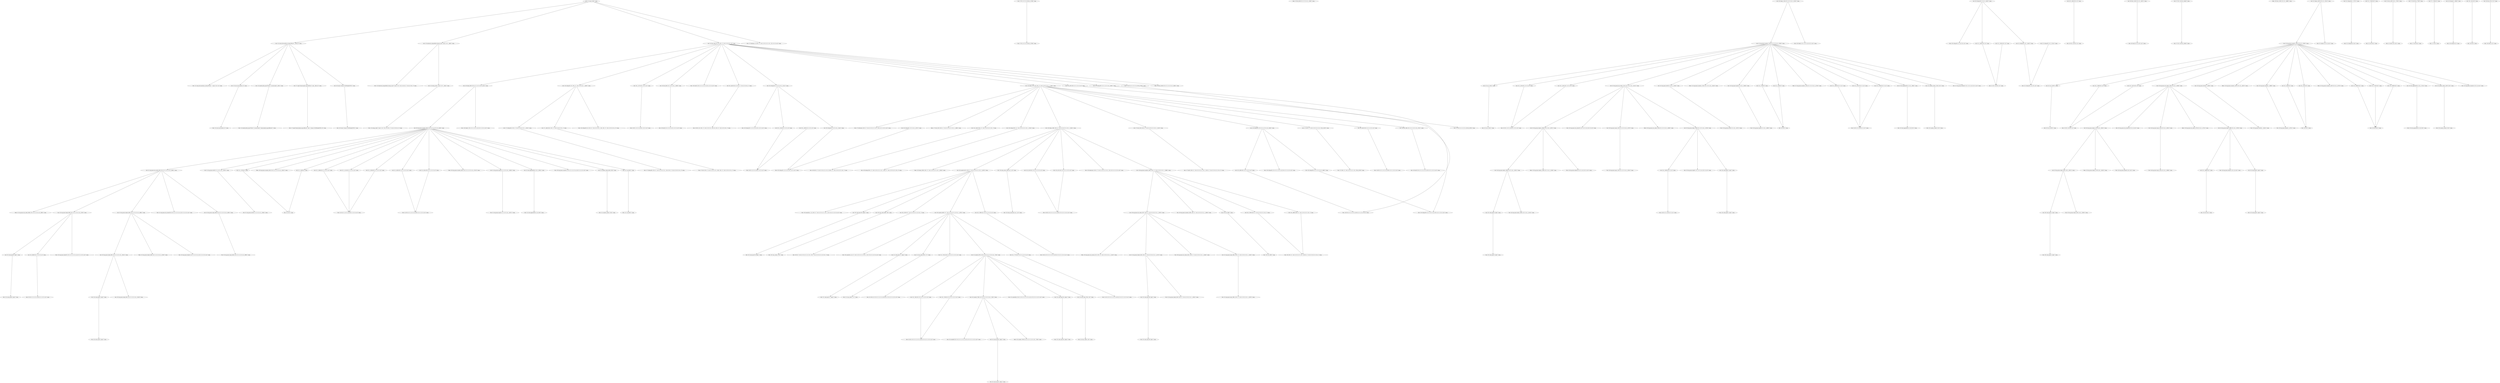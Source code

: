 digraph "" {
	graph [bb="0,0,44566,6840",
		ranksep=10.0
	];
	node [label="\N",
		shape=ellipse
	];
	"Call: (11) main(_3248) ? creep"	[height=0.5,
		pos="10550,6822",
		width=4.1705];
	"Call: (12) read_util:read_file_to_string(\"file.txt\", _3780, []) ? creep"	[height=0.5,
		pos="5142.9,6066",
		width=8.7562];
	"Call: (11) main(_3248) ? creep" -> "Call: (12) read_util:read_file_to_string(\"file.txt\", _3780, []) ? creep"	[pos="e,5256.2,6082.8 10456,6807.9 9808.1,6717.6 6002.8,6186.9 5266.3,6084.2"];
	"Call: (12) backward_compatibility:string_to_list(\" (muh 2 3 4)\", _4460) ? creep"	[height=0.5,
		pos="7824.9,6066",
		width=10.327];
	"Call: (11) main(_3248) ? creep" -> "Call: (12) backward_compatibility:string_to_list(\" (muh 2 3 4)\", _4460) ? creep"	[pos="e,7885.6,6083.8 10493,6805.3 10143,6708.3 8281.7,6193.4 7895.2,6086.5"];
	"Call: (15) list(_3248, [32, 40, 109, 117, 104, 32, 50, 32|...], []) ? creep"	[height=0.5,
		pos="12874,6066",
		width=9.1895];
	"Call: (11) main(_3248) ? creep" -> "Call: (15) list(_3248, [32, 40, 109, 117, 104, 32, 50, 32|...], []) ? creep"	[pos="e,12822,6083.8 10599,6805 10899,6707.6 12479,6195.3 12812,6087.1"];
	"Exit: (17) list([muh, 2], [109, 117, 104, 32, 50, 32, 51, 32|...], [51, 32, 52, 41]) ? creep"	[height=0.5,
		pos="13630,6066",
		width=11.32];
	"Call: (11) main(_3248) ? creep" -> "Exit: (17) list([muh, 2], [109, 117, 104, 32, 50, 32, 51, 32|...], [51, 32, 52, 41]) ? creep"	[pos="e,13561,6083.8 10613,6805.6 11005,6709.5 13116,6192.9 13551,6086.3"];
	"Call: (13) error:must_be(list, []) ? creep"	[height=0.5,
		pos="4258.9,5310",
		width=5.344];
	"Call: (12) read_util:read_file_to_string(\"file.txt\", _3780, []) ? creep" -> "Call: (13) error:must_be(list, []) ? creep"	[pos="e,4279,5328.1 5122.8,6047.8 5006.6,5948.7 4422.2,5450.3 4286.9,5334.9"];
	"Call: (13) absolute_file_name(\"file.txt\", [access(read)], _3924) ? creep"	[height=0.5,
		pos="4800.9,5310",
		width=9.2075];
	"Call: (12) read_util:read_file_to_string(\"file.txt\", _3780, []) ? creep" -> "Call: (13) absolute_file_name(\"file.txt\", [access(read)], _3924) ? creep"	[pos="e,4808.7,5328.1 5135.1,6047.8 5090.5,5949.4 4867.2,5457.2 4812.8,5337.3"];
	"Call: (17) open('/home/s/git/pr-cpp-int/file.txt', read, _4054, []) ? creep"	[height=0.5,
		pos="5483.9,5310",
		width=9.2617];
	"Call: (12) read_util:read_file_to_string(\"file.txt\", _3780, []) ? creep" -> "Call: (17) open('/home/s/git/pr-cpp-int/file.txt', read, _4054, []) ? creep"	[pos="e,5476.1,5328.1 5150.6,6047.8 5195.1,5949.4 5417.8,5457.2 5472,5337.3"];
	"Call: (16) close(<stream>(0x558eafae8700)) ? creep"	[height=0.5,
		pos="6143.9,5310",
		width=7.0771];
	"Call: (12) read_util:read_file_to_string(\"file.txt\", _3780, []) ? creep" -> "Call: (16) close(<stream>(0x558eafae8700)) ? creep"	[pos="e,6121.1,5328.1 5165.7,6047.8 5297.5,5948.5 5961.6,5448.3 6113.1,5334.2"];
	"Exit: (12) read_util:read_file_to_string(\"file.txt\", \" (muh 2 3 4)\", []) ? creep"	[height=0.5,
		pos="3694.9,5310",
		width=9.8214];
	"Call: (12) read_util:read_file_to_string(\"file.txt\", _3780, []) ? creep" -> "Exit: (12) read_util:read_file_to_string(\"file.txt\", \" (muh 2 3 4)\", []) ? creep"	[pos="e,3727.5,5328 5110.3,6048 4919.6,5948.7 3950.1,5443.9 3736.5,5332.7"];
	"Call: (13) string_codes(\" (muh 2 3 4)\", _4504) ? creep"	[height=0.5,
		pos="7824.9,5310",
		width=7.1313];
	"Call: (12) backward_compatibility:string_to_list(\" (muh 2 3 4)\", _4460) ? creep" -> "Call: (13) string_codes(\" (muh 2 3 4)\", _4504) ? creep"	[pos="e,7824.9,5328.1 7824.9,6047.8 7824.9,5949.7 7824.9,5460.2 7824.9,5338.4"];
	"Exit: (12) backward_compatibility:string_to_list(\" (muh 2 3 4)\", [32, 40, 109, 117, 104, 32, 50|...]) ? creep"	[height=0.5,
		pos="7051.9,5310",
		width=13.847];
	"Call: (12) backward_compatibility:string_to_list(\" (muh 2 3 4)\", _4460) ? creep" -> "Exit: (12) backward_compatibility:string_to_list(\" (muh 2 3 4)\", [32, 40, 109, 117, 104, 32, 50|...]) ? creep"	[pos="e,7069.5,5328.1 7807.3,6047.8 7705.8,5948.8 7195.7,5451.3 7076.7,5335.2"];
	"Call: (16) _4810=[32, 40, 109, 117, 104, 32, 50, 32|...] ? creep"	[height=0.5,
		pos="13191,5310",
		width=8.3048];
	"Call: (15) list(_3248, [32, 40, 109, 117, 104, 32, 50, 32|...], []) ? creep" -> "Call: (16) _4810=[32, 40, 109, 117, 104, 32, 50, 32|...] ? creep"	[pos="e,13184,5328.1 12881,6047.8 12922,5949.5 13129,5458.2 13180,5337.7"];
	"Call: (16) whtsps([32, 40, 109, 117, 104, 32, 50, 32|...], _4900) ? creep"	[height=0.5,
		pos="10283,5310",
		width=9.3519];
	"Call: (15) list(_3248, [32, 40, 109, 117, 104, 32, 50, 32|...], []) ? creep" -> "Call: (16) whtsps([32, 40, 109, 117, 104, 32, 50, 32|...], _4900) ? creep"	[pos="e,10340,5327.8 12816,6048.2 12474,5948.7 10717,5437.4 10350,5330.6"];
	"Call: (16) token(_4752, [40, 109, 117, 104, 32, 50, 32, 51|...], _5166) ? creep"	[height=0.5,
		pos="18568,5310",
		width=10.092];
	"Call: (15) list(_3248, [32, 40, 109, 117, 104, 32, 50, 32|...], []) ? creep" -> "Call: (16) token(_4752, [40, 109, 117, 104, 32, 50, 32, 51|...], _5166) ? creep"	[pos="e,18447,5327 12993,6049.2 13731,5951.5 17666,5430.4 18437,5328.3"];
	"Call: (17) [50, 32, 51, 32, 52, 41]=[41|_8780] ? creep"	[height=0.5,
		pos="20255,5310",
		width=7.1133];
	"Call: (15) list(_3248, [32, 40, 109, 117, 104, 32, 50, 32|...], []) ? creep" -> "Call: (17) [50, 32, 51, 32, 52, 41]=[41|_8780] ? creep"	[pos="e,20116,5325.2 13022,6049.9 13967,5953.3 19157,5423.2 20106,5326.2"];
	"Redo: (18) list(_5388, [50, 32, 51, 32, 52, 41], _8928) ? creep"	[height=0.5,
		pos="20822,5310",
		width=8.1423];
	"Call: (15) list(_3248, [32, 40, 109, 117, 104, 32, 50, 32|...], []) ? creep" -> "Redo: (18) list(_5388, [50, 32, 51, 32, 52, 41], _8928) ? creep"	[pos="e,20670,5325.4 13031,6050.1 14042,5954.1 19633,5423.8 20660,5326.4"];
	"Call: (19) _8974=[50, 32, 51, 32, 52, 41] ? creep"	[height=0.5,
		pos="19184,5310",
		width=6.5175];
	"Call: (15) list(_3248, [32, 40, 109, 117, 104, 32, 50, 32|...], []) ? creep" -> "Call: (19) _8974=[50, 32, 51, 32, 52, 41] ? creep"	[pos="e,19063,5325.4 13004,6049.4 13822,5951.7 18234,5424.5 19053,5326.6"];
	"Call: (19) whtsps([50, 32, 51, 32, 52, 41], _9064) ? creep"	[height=0.5,
		pos="19709,5310",
		width=7.5646];
	"Call: (15) list(_3248, [32, 40, 109, 117, 104, 32, 50, 32|...], []) ? creep" -> "Call: (19) whtsps([50, 32, 51, 32, 52, 41], _9064) ? creep"	[pos="e,19575,5325.7 13013,6049.6 13893,5952.6 18673,5425.2 19565,5326.8"];
	"Call: (19) token(_8916, [50, 32, 51, 32, 52, 41], _9154) ? creep"	[height=0.5,
		pos="8481.9,5310",
		width=8.3048];
	"Call: (15) list(_3248, [32, 40, 109, 117, 104, 32, 50, 32|...], []) ? creep" -> "Call: (19) token(_8916, [50, 32, 51, 32, 52, 41], _9154) ? creep"	[pos="e,8576.1,5327.2 12779,6048.7 12204,5950 9186.9,5432 8586,5328.9"];
	"Call: (19) whtsps([32, 51, 32, 52, 41], _11312) ? creep"	[height=0.5,
		pos="13876,5310",
		width=7.2396];
	"Call: (15) list(_3248, [32, 40, 109, 117, 104, 32, 50, 32|...], []) ? creep" -> "Call: (19) whtsps([32, 51, 32, 52, 41], _11312) ? creep"	[pos="e,13853,5328.1 12897,6047.8 13029,5948.5 13693,5448.3 13845,5334.2"];
	"Call: (19) _11574=[51, 32, 52, 41] ? creep"	[height=0.5,
		pos="11453,5310",
		width=5.705];
	"Call: (15) list(_3248, [32, 40, 109, 117, 104, 32, 50, 32|...], []) ? creep" -> "Call: (19) _11574=[51, 32, 52, 41] ? creep"	[pos="e,11485,5327.8 12842,6048 12655,5948.7 11703,5443.8 11494,5332.7"];
	"Call: (19) list(_8918, [51, 32, 52, 41], _11666) ? creep"	[height=0.5,
		pos="11963,5310",
		width=7.1855];
	"Call: (15) list(_3248, [32, 40, 109, 117, 104, 32, 50, 32|...], []) ? creep" -> "Call: (19) list(_8918, [51, 32, 52, 41], _11666) ? creep"	[pos="e,11984,5328.1 12853,6047.8 12733,5948.6 12130,5449.3 11991,5334.5"];
	"Exit: (18) list([2], [50, 32, 51, 32, 52, 41], [51, 32, 52, 41]) ? creep"	[height=0.5,
		pos="12557,5310",
		width=8.8103];
	"Call: (15) list(_3248, [32, 40, 109, 117, 104, 32, 50, 32|...], []) ? creep" -> "Exit: (18) list([2], [50, 32, 51, 32, 52, 41], [51, 32, 52, 41]) ? creep"	[pos="e,12564,5328.1 12867,6047.8 12825,5949.5 12619,5458.2 12568,5337.7"];
	"Exit: (13) error:must_be(list, []) ? creep"	[height=0.5,
		pos="3928.9,4554",
		width=5.3801];
	"Call: (13) error:must_be(list, []) ? creep" -> "Exit: (13) error:must_be(list, []) ? creep"	[pos="e,3936.4,4572.1 4251.4,5291.8 4208.3,5193.4 3992.9,4701.2 3940.4,4581.3"];
	"Exit: (13) absolute_file_name(\"file.txt\", [access(read)], '/home/s/git/pr-cpp-int/file.txt') ? creep"	[height=0.5,
		pos="4583.9,4554",
		width=12.313];
	"Call: (13) absolute_file_name(\"file.txt\", [access(read)], _3924) ? creep" -> "Exit: (13) absolute_file_name(\"file.txt\", [access(read)], '/home/s/git/pr-cpp-int/file.txt') ? creep"	[pos="e,4588.8,4572.1 4795.9,5291.8 4767.7,5193.6 4626.5,4703.2 4591.7,4582.1"];
	"Exit: (17) open('/home/s/git/pr-cpp-int/file.txt', read, <stream>(0x558eafae8700), []) ? creep"	[height=0.5,
		pos="5483.9,4554",
		width=12.186];
	"Call: (17) open('/home/s/git/pr-cpp-int/file.txt', read, _4054, []) ? creep" -> "Exit: (17) open('/home/s/git/pr-cpp-int/file.txt', read, <stream>(0x558eafae8700), []) ? creep"	[pos="e,5483.9,4572.1 5483.9,5291.8 5483.9,5193.7 5483.9,4704.2 5483.9,4582.4"];
	"Exit: (16) close(<stream>(0x558eafae8700)) ? creep"	[height=0.5,
		pos="6196.9,4554",
		width=7.1133];
	"Call: (16) close(<stream>(0x558eafae8700)) ? creep" -> "Exit: (16) close(<stream>(0x558eafae8700)) ? creep"	[pos="e,6195.7,4572.1 6145.1,5291.8 6152,5193.7 6186.4,4704.2 6195,4582.4"];
	"Exit: (13) string_codes(\" (muh 2 3 4)\", [32, 40, 109, 117, 104, 32, 50, 32|...]) ? creep"	[height=0.5,
		pos="6871.9,4554",
		width=11.139];
	"Call: (13) string_codes(\" (muh 2 3 4)\", _4504) ? creep" -> "Exit: (13) string_codes(\" (muh 2 3 4)\", [32, 40, 109, 117, 104, 32, 50, 32|...]) ? creep"	[pos="e,6893.5,4572.1 7803.2,5291.8 7677.8,5192.6 7046.7,4693.3 6901.6,4578.5"];
	"Exit: (16) [32, 40, 109, 117, 104, 32, 50, 32|...]=[32, 40, 109, 117, 104, 32, 50, 32|...] ? creep"	[height=0.5,
		pos="12700,4554",
		width=12.295];
	"Call: (16) _4810=[32, 40, 109, 117, 104, 32, 50, 32|...] ? creep" -> "Exit: (16) [32, 40, 109, 117, 104, 32, 50, 32|...]=[32, 40, 109, 117, 104, 32, 50, 32|...] ? creep"	[pos="e,12711,4572.1 13180,5291.8 13116,5193.2 12794,4699.2 12717,4580.6"];
	"Call: (17) _4942=[40, 109, 117, 104, 32, 50, 32, 51|...] ? creep"	[height=0.5,
		pos="9883.9,4554",
		width=8.3048];
	"Call: (16) whtsps([32, 40, 109, 117, 104, 32, 50, 32|...], _4900) ? creep" -> "Call: (17) _4942=[40, 109, 117, 104, 32, 50, 32, 51|...] ? creep"	[pos="e,9893,4572.1 10274,5291.8 10222,5193.3 9960.7,4700.2 9897.6,4581"];
	"Call: (17) whtsps([40, 109, 117, 104, 32, 50, 32, 51|...], _5032) ? creep"	[height=0.5,
		pos="9229.9,4554",
		width=9.3519];
	"Call: (16) whtsps([32, 40, 109, 117, 104, 32, 50, 32|...], _4900) ? creep" -> "Call: (17) whtsps([40, 109, 117, 104, 32, 50, 32, 51|...], _5032) ? creep"	[pos="e,9253.8,4572.1 10259,5291.8 10120,5192.5 9421.6,4692.3 9262.3,4578.2"];
	"Exit: (16) whtsps([32, 40, 109, 117, 104, 32, 50, 32|...], [40, 109, 117, 104, 32, 50, 32, 51|...]) ? creep"	[height=0.5,
		pos="10682,4554",
		width=13.36];
	"Call: (16) whtsps([32, 40, 109, 117, 104, 32, 50, 32|...], _4900) ? creep" -> "Exit: (16) whtsps([32, 40, 109, 117, 104, 32, 50, 32|...], [40, 109, 117, 104, 32, 50, 32, 51|...]) ? creep"	[pos="e,10673,4572.1 10292,5291.8 10344,5193.3 10605,4700.2 10668,4581"];
	"Call: (17) list(_5156, [109, 117, 104, 32, 50, 32, 51, 32|...], _5216) ? creep"	[height=0.5,
		pos="20575,4554",
		width=9.7852];
	"Call: (16) token(_4752, [40, 109, 117, 104, 32, 50, 32, 51|...], _5166) ? creep" -> "Call: (17) list(_5156, [109, 117, 104, 32, 50, 32, 51, 32|...], _5216) ? creep"	[pos="e,20530,4572 18613,5292 18878,5192.4 20230,4684.4 20520,4575.5"];
	"Call: (17) [109, 117, 104, 32, 50, 32, 51, 32|...]=[41|_5250] ? creep"	[height=0.5,
		pos="23476,4554",
		width=8.9006];
	"Call: (16) token(_4752, [40, 109, 117, 104, 32, 50, 32, 51|...], _5166) ? creep" -> "Call: (17) [109, 117, 104, 32, 50, 32, 51, 32|...]=[41|_5250] ? creep"	[pos="e,23371,4571.1 18674,5292.8 19316,5194.1 22694,4675.1 23361,4572.6"];
	"Redo: (17) list(_5156, [109, 117, 104, 32, 50, 32, 51, 32|...], _5398) ? creep"	[height=0.5,
		pos="16881,4554",
		width=9.9297];
	"Call: (16) token(_4752, [40, 109, 117, 104, 32, 50, 32, 51|...], _5166) ? creep" -> "Redo: (17) list(_5156, [109, 117, 104, 32, 50, 32, 51, 32|...], _5398) ? creep"	[pos="e,16919,4572 18530,5292 18307,5192.6 17175,4686.4 16928,4576.2"];
	"Call: (18) _5444=[109, 117, 104, 32, 50, 32, 51, 32|...] ? creep"	[height=0.5,
		pos="17555,4554",
		width=8.3048];
	"Call: (16) token(_4752, [40, 109, 117, 104, 32, 50, 32, 51|...], _5166) ? creep" -> "Call: (18) _5444=[109, 117, 104, 32, 50, 32, 51, 32|...] ? creep"	[pos="e,17578,4572.1 18545,5291.8 18411,5192.5 17739,4692.3 17586,4578.2"];
	"Call: (18) whtsps([109, 117, 104, 32, 50, 32, 51, 32|...], _5534) ? creep"	[height=0.5,
		pos="18209,4554",
		width=9.3519];
	"Call: (16) token(_4752, [40, 109, 117, 104, 32, 50, 32, 51|...], _5166) ? creep" -> "Call: (18) whtsps([109, 117, 104, 32, 50, 32, 51, 32|...], _5534) ? creep"	[pos="e,18217,4572.1 18560,5291.8 18513,5193.4 18279,4701.2 18221,4581.3"];
	"Call: (18) token(_5386, [109, 117, 104, 32, 50, 32, 51, 32|...], _5624) ? creep"	[height=0.5,
		pos="18927,4554",
		width=10.092];
	"Call: (16) token(_4752, [40, 109, 117, 104, 32, 50, 32, 51|...], _5166) ? creep" -> "Call: (18) token(_5386, [109, 117, 104, 32, 50, 32, 51, 32|...], _5624) ? creep"	[pos="e,18919,4572.1 18576,5291.8 18623,5193.4 18857,4701.2 18914,4581.3"];
	"Call: (18) whtsps([32, 50, 32, 51, 32, 52, 41], _8348) ? creep"	[height=0.5,
		pos="22527,4554",
		width=8.0521];
	"Call: (16) token(_4752, [40, 109, 117, 104, 32, 50, 32, 51|...], _5166) ? creep" -> "Call: (18) whtsps([32, 50, 32, 51, 32, 52, 41], _8348) ? creep"	[pos="e,22442,4571.2 18655,5292.5 19176,5193.2 21887,4676.9 22432,4573.2"];
	"Call: (18) _8610=[50, 32, 51, 32, 52, 41] ? creep"	[height=0.5,
		pos="24404,4554",
		width=6.5175];
	"Call: (16) token(_4752, [40, 109, 117, 104, 32, 50, 32, 51|...], _5166) ? creep" -> "Call: (18) _8610=[50, 32, 51, 32, 52, 41] ? creep"	[pos="e,24290,4569.7 18691,5293 19454,5194.5 23516,4669.8 24280,4571"];
	"Call: (18) list(_5388, [50, 32, 51, 32, 52, 41], _8702) ? creep"	[height=0.5,
		pos="25191,4554",
		width=7.9979];
	"Call: (16) token(_4752, [40, 109, 117, 104, 32, 50, 32, 51|...], _5166) ? creep" -> "Call: (18) list(_5388, [50, 32, 51, 32, 52, 41], _8702) ? creep"	[pos="e,25059,4570 18705,5293.3 19564,5195.6 24178,4670.3 25049,4571.2"];
	"Exit: (17) list([muh], [109, 117, 104, 32, 50, 32, 51, 32|...], [50, 32, 51, 32, 52, 41]) ? creep"	[height=0.5,
		pos="15570,4554",
		width=11.97];
	"Call: (16) token(_4752, [40, 109, 117, 104, 32, 50, 32, 51|...], _5166) ? creep" -> "Exit: (17) list([muh], [109, 117, 104, 32, 50, 32, 51, 32|...], [50, 32, 51, 32, 52, 41]) ? creep"	[pos="e,15637,4571.9 18501,5292.3 18106,5192.9 16070,4680.8 15647,4574.4"];
	"Fail: (17) [50, 32, 51, 32, 52, 41]=[41|_8780] ? creep"	[height=0.5,
		pos="26131,4554",
		width=7.0771];
	"Call: (17) [50, 32, 51, 32, 52, 41]=[41|_8780] ? creep" -> "Fail: (17) [50, 32, 51, 32, 52, 41]=[41|_8780] ? creep"	[pos="e,26014,4570 20372,5294 21120,5198 25226,4671.1 26004,4571.3"];
	"Exit: (19) [50, 32, 51, 32, 52, 41]=[50, 32, 51, 32, 52, 41] ? creep"	[height=0.5,
		pos="24189,3042",
		width=8.7201];
	"Call: (19) _8974=[50, 32, 51, 32, 52, 41] ? creep" -> "Exit: (19) [50, 32, 51, 32, 52, 41]=[50, 32, 51, 32, 52, 41] ? creep"	[pos="e,24329,3058.1 19332,5296 20259,5214.1 25234,4766.2 25488,4572 25787,4343 25994,4097.3 25791,3780 25461,3265 24670,3104.9 24339,\
3059.5"];
	"Exit: (19) whtsps([50, 32, 51, 32, 52, 41], [50, 32, 51, 32, 52, 41]) ? creep"	[height=0.5,
		pos="25558,3042",
		width=9.7852];
	"Call: (19) whtsps([50, 32, 51, 32, 52, 41], _9064) ? creep" -> "Exit: (19) whtsps([50, 32, 51, 32, 52, 41], [50, 32, 51, 32, 52, 41]) ? creep"	[pos="e,25566,3060.1 19894,5296.7 20835,5233 25065,4928.1 25521,4572 25817,4340.8 25876,4150.1 25814,3780 25765,3490.4 25615,3162.7 25571,\
3069.1"];
	"Call: (20) dcg_basics:number(_8916, [50, 32, 51, 32, 52, 41], _9198) ? creep"	[height=0.5,
		pos="7652.9,4554",
		width=10.056];
	"Call: (19) token(_8916, [50, 32, 51, 32, 52, 41], _9154) ? creep" -> "Call: (20) dcg_basics:number(_8916, [50, 32, 51, 32, 52, 41], _9198) ? creep"	[pos="e,7671.7,4572.1 8463,5291.8 8354.1,5192.7 7806,4694.3 7679.1,4578.9"];
	"Exit: (19) token(2, [50, 32, 51, 32, 52, 41], [32, 51, 32, 52, 41]) ? creep"	[height=0.5,
		pos="8481.9,4554",
		width=9.4061];
	"Call: (19) token(_8916, [50, 32, 51, 32, 52, 41], _9154) ? creep" -> "Exit: (19) token(2, [50, 32, 51, 32, 52, 41], [32, 51, 32, 52, 41]) ? creep"	[pos="e,8481.9,4572.1 8481.9,5291.8 8481.9,5193.7 8481.9,4704.2 8481.9,4582.4"];
	"Call: (20) _11354=[51, 32, 52, 41] ? creep"	[height=0.5,
		pos="13983,4554",
		width=5.705];
	"Call: (19) whtsps([32, 51, 32, 52, 41], _11312) ? creep" -> "Call: (20) _11354=[51, 32, 52, 41] ? creep"	[pos="e,13980,4572.1 13878,5291.8 13892,5193.6 13962,4703.2 13979,4582.1"];
	"Call: (20) whtsps([51, 32, 52, 41], _11444) ? creep"	[height=0.5,
		pos="14878,4554",
		width=6.7522];
	"Call: (19) whtsps([32, 51, 32, 52, 41], _11312) ? creep" -> "Call: (20) whtsps([51, 32, 52, 41], _11444) ? creep"	[pos="e,14855,4572.1 13899,5291.8 14031,5192.5 14695,4692.3 14847,4578.2"];
	"Exit: (19) whtsps([32, 51, 32, 52, 41], [51, 32, 52, 41]) ? creep"	[height=0.5,
		pos="13460,4554",
		width=8.3229];
	"Call: (19) whtsps([32, 51, 32, 52, 41], _11312) ? creep" -> "Exit: (19) whtsps([32, 51, 32, 52, 41], [51, 32, 52, 41]) ? creep"	[pos="e,13469,4572.1 13866,5291.8 13812,5193.3 13540,4700.2 13474,4581"];
	"Exit: (19) [51, 32, 52, 41]=[51, 32, 52, 41] ? creep"	[height=0.5,
		pos="11425,4554",
		width=6.7702];
	"Call: (19) _11574=[51, 32, 52, 41] ? creep" -> "Exit: (19) [51, 32, 52, 41]=[51, 32, 52, 41] ? creep"	[pos="e,11426,4572.1 11452,5291.8 11449,5193.7 11430,4704.2 11426,4582.4"];
	"Exit: (19) list([], [51, 32, 52, 41], [51, 32, 52, 41]) ? creep"	[height=0.5,
		pos="11963,4554",
		width=7.6729];
	"Call: (19) list(_8918, [51, 32, 52, 41], _11666) ? creep" -> "Exit: (19) list([], [51, 32, 52, 41], [51, 32, 52, 41]) ? creep"	[pos="e,11963,4572.1 11963,5291.8 11963,5193.7 11963,4704.2 11963,4582.4"];
	"Exit: (17) [40, 109, 117, 104, 32, 50, 32, 51|...]=[40, 109, 117, 104, 32, 50, 32, 51|...] ? creep"	[height=0.5,
		pos="12794,3798",
		width=12.295];
	"Call: (17) _4942=[40, 109, 117, 104, 32, 50, 32, 51|...] ? creep" -> "Exit: (17) [40, 109, 117, 104, 32, 50, 32, 51|...]=[40, 109, 117, 104, 32, 50, 32, 51|...] ? creep"	[pos="e,12729,3815.9 9948.1,4536.4 10331,4437.2 12308,3924.8 12719,3818.4"];
	"Exit: (17) whtsps([40, 109, 117, 104, 32, 50, 32, 51|...], [40, 109, 117, 104, 32, 50, 32, 51|...]) ? creep"	[height=0.5,
		pos="11852,3798",
		width=13.36];
	"Call: (17) whtsps([40, 109, 117, 104, 32, 50, 32, 51|...], _5032) ? creep" -> "Exit: (17) whtsps([40, 109, 117, 104, 32, 50, 32, 51|...], [40, 109, 117, 104, 32, 50, 32, 51|...]) ? creep"	[pos="e,11793,3815.9 9288.3,4536.2 9634.2,4436.7 11410,3926 11783,3818.8"];
	"Exit: (17) list([], [109, 117, 104, 32, 50, 32, 51, 32|...], [109, 117, 104, 32, 50, 32, 51, 32|...]) ? creep"	[height=0.5,
		pos="21488,3798",
		width=13.197];
	"Call: (17) list(_5156, [109, 117, 104, 32, 50, 32, 51, 32|...], _5216) ? creep" -> "Exit: (17) list([], [109, 117, 104, 32, 50, 32, 51, 32|...], [109, 117, 104, 32, 50, 32, 51, 32|...]) ? creep"	[pos="e,21467,3816.1 20596,4535.8 20716,4436.6 21320,3937.3 21459,3822.5"];
	"Fail: (17) [109, 117, 104, 32, 50, 32, 51, 32|...]=[41|_5250] ? creep"	[height=0.5,
		pos="24107,3798",
		width=8.8645];
	"Call: (17) [109, 117, 104, 32, 50, 32, 51, 32|...]=[41|_5250] ? creep" -> "Fail: (17) [109, 117, 104, 32, 50, 32, 51, 32|...]=[41|_5250] ? creep"	[pos="e,24093,3816.1 23490,4535.8 23573,4437 23988,3941.3 24086,3823.9"];
	"Exit: (18) [109, 117, 104, 32, 50, 32, 51, 32|...]=[109, 117, 104, 32, 50, 32, 51, 32|...] ? creep"	[height=0.5,
		pos="14785,3798",
		width=12.295];
	"Call: (18) _5444=[109, 117, 104, 32, 50, 32, 51, 32|...] ? creep" -> "Exit: (18) [109, 117, 104, 32, 50, 32, 51, 32|...]=[109, 117, 104, 32, 50, 32, 51, 32|...] ? creep"	[pos="e,14847,3815.9 17494,4536.4 17130,4437.3 15249,3925.3 14857,3818.5"];
	"Exit: (18) whtsps([109, 117, 104, 32, 50, 32, 51, 32|...], [109, 117, 104, 32, 50, 32, 51, 32|...]) ? creep"	[height=0.5,
		pos="15727,3798",
		width=13.36];
	"Call: (18) whtsps([109, 117, 104, 32, 50, 32, 51, 32|...], _5534) ? creep" -> "Exit: (18) whtsps([109, 117, 104, 32, 50, 32, 51, 32|...], [109, 117, 104, 32, 50, 32, 51, 32|...]) ? creep"	[pos="e,15783,3815.9 18154,4536.2 17826,4436.8 16146,3926.2 15792,3818.8"];
	"Call: (19) dcg_basics:number(_5386, [109, 117, 104, 32, 50, 32, 51|...], _5668) ? creep"	[height=0.5,
		pos="20586,3798",
		width=11.356];
	"Call: (18) token(_5386, [109, 117, 104, 32, 50, 32, 51, 32|...], _5624) ? creep" -> "Call: (19) dcg_basics:number(_5386, [109, 117, 104, 32, 50, 32, 51|...], _5668) ? creep"	[pos="e,20548,3816 18964,4536 19183,4436.6 20297,3930.4 20539,3820.2"];
	"Redo: (18) token(_5386, [109, 117, 104, 32, 50, 32, 51, 32|...], _6434) ? creep"	[height=0.5,
		pos="16594,3798",
		width=10.237];
	"Call: (18) token(_5386, [109, 117, 104, 32, 50, 32, 51, 32|...], _5624) ? creep" -> "Redo: (18) token(_5386, [109, 117, 104, 32, 50, 32, 51, 32|...], _6434) ? creep"	[pos="e,16646,3815.8 18875,4536.1 18566,4436.5 16990,3926.9 16656,3819.1"];
	"Call: (19) symbol(_6474, [109, 117, 104, 32, 50, 32, 51, 32|...], _6478) ? creep"	[height=0.5,
		pos="17351,3798",
		width=10.291];
	"Call: (18) token(_5386, [109, 117, 104, 32, 50, 32, 51, 32|...], _5624) ? creep" -> "Call: (19) symbol(_6474, [109, 117, 104, 32, 50, 32, 51, 32|...], _6478) ? creep"	[pos="e,17386,3816 18891,4536 18684,4436.6 17627,3930.9 17396,3820.4"];
	"Call: (19) atom_chars(_5386, [m, u, h]) ? creep"	[height=0.5,
		pos="17965,3798",
		width=6.2647];
	"Call: (18) token(_5386, [109, 117, 104, 32, 50, 32, 51, 32|...], _5624) ? creep" -> "Call: (19) atom_chars(_5386, [m, u, h]) ? creep"	[pos="e,17987,3816.1 18905,4535.8 18778,4436.6 18141,3937.3 17995,3822.5"];
	"Call: (19) _8126=[32, 50, 32, 51, 32, 52, 41] ? creep"	[height=0.5,
		pos="18461,3798",
		width=7.0049];
	"Call: (18) token(_5386, [109, 117, 104, 32, 50, 32, 51, 32|...], _5624) ? creep" -> "Call: (19) _8126=[32, 50, 32, 51, 32, 52, 41] ? creep"	[pos="e,18471,3816.1 18916,4535.8 18855,4437.3 18551,3944.2 18477,3825"];
	"Call: (19) _8214=[32, 50, 32, 51, 32, 52, 41] ? creep"	[height=0.5,
		pos="18983,3798",
		width=7.0049];
	"Call: (18) token(_5386, [109, 117, 104, 32, 50, 32, 51, 32|...], _5624) ? creep" -> "Call: (19) _8214=[32, 50, 32, 51, 32, 52, 41] ? creep"	[pos="e,18982,3816.1 18928,4535.8 18935,4437.7 18972,3948.2 18981,3826.4"];
	"Exit: (18) token(muh, [109, 117, 104, 32, 50, 32, 51, 32|...], [32, 50, 32, 51, 32, 52, 41]) ? creep"	[height=0.5,
		pos="19706,3798",
		width=12.584];
	"Call: (18) token(_5386, [109, 117, 104, 32, 50, 32, 51, 32|...], _5624) ? creep" -> "Exit: (18) token(muh, [109, 117, 104, 32, 50, 32, 51, 32|...], [32, 50, 32, 51, 32, 52, 41]) ? creep"	[pos="e,19688,3816.1 18945,4535.8 19047,4436.8 19561,3939.3 19681,3823.2"];
	"Call: (19) _8390=[50, 32, 51, 32, 52, 41] ? creep"	[height=0.5,
		pos="22216,3798",
		width=6.5175];
	"Call: (18) whtsps([32, 50, 32, 51, 32, 52, 41], _8348) ? creep" -> "Call: (19) _8390=[50, 32, 51, 32, 52, 41] ? creep"	[pos="e,22223,3816.1 22520,4535.8 22479,4437.5 22277,3946.2 22227,3825.7"];
	"Call: (19) whtsps([50, 32, 51, 32, 52, 41], _8480) ? creep"	[height=0.5,
		pos="23498,3798",
		width=7.5646];
	"Call: (18) whtsps([32, 50, 32, 51, 32, 52, 41], _8348) ? creep" -> "Call: (19) whtsps([50, 32, 51, 32, 52, 41], _8480) ? creep"	[pos="e,23476,3816.1 22549,4535.8 22677,4436.6 23320,3937.3 23468,3822.5"];
	"Exit: (18) whtsps([32, 50, 32, 51, 32, 52, 41], [50, 32, 51, 32, 52, 41]) ? creep"	[height=0.5,
		pos="22838,3798",
		width=10.273];
	"Call: (18) whtsps([32, 50, 32, 51, 32, 52, 41], _8348) ? creep" -> "Exit: (18) whtsps([32, 50, 32, 51, 32, 52, 41], [50, 32, 51, 32, 52, 41]) ? creep"	[pos="e,22831,3816.1 22534,4535.8 22575,4437.5 22777,3946.2 22827,3825.7"];
	"Exit: (18) [50, 32, 51, 32, 52, 41]=[50, 32, 51, 32, 52, 41] ? creep"	[height=0.5,
		pos="24758,3798",
		width=8.7201];
	"Call: (18) _8610=[50, 32, 51, 32, 52, 41] ? creep" -> "Exit: (18) [50, 32, 51, 32, 52, 41]=[50, 32, 51, 32, 52, 41] ? creep"	[pos="e,24750,3816.1 24412,4535.8 24458,4437.4 24689,3945.2 24746,3825.3"];
	"Exit: (18) list([], [50, 32, 51, 32, 52, 41], [50, 32, 51, 32, 52, 41]) ? creep"	[height=0.5,
		pos="25436,3798",
		width=9.6228];
	"Call: (18) list(_5388, [50, 32, 51, 32, 52, 41], _8702) ? creep" -> "Exit: (18) list([], [50, 32, 51, 32, 52, 41], [50, 32, 51, 32, 52, 41]) ? creep"	[pos="e,25430,3816.1 25196,4535.8 25228,4437.5 25388,3946.2 25427,3825.7"];
	"Call: (21) var(_8916) ? creep"	[height=0.5,
		pos="11211,3798",
		width=3.9538];
	"Call: (20) dcg_basics:number(_8916, [50, 32, 51, 32, 52, 41], _9198) ? creep" -> "Call: (21) var(_8916) ? creep"	[pos="e,11141,3813.7 7731.3,4536.4 8203,4436.4 10657,3916.3 11132,3815.8"];
	"Call: (21) _9326=[50, 32, 51, 32, 52, 41] ? creep"	[height=0.5,
		pos="7165.9,3798",
		width=6.5175];
	"Call: (20) dcg_basics:number(_8916, [50, 32, 51, 32, 52, 41], _9198) ? creep" -> "Call: (21) _9326=[50, 32, 51, 32, 52, 41] ? creep"	[pos="e,7177,3816.1 7641.8,4535.8 7578.1,4437.2 7259,3943.2 7182.4,3824.6"];
	"Call: (21) _9414=[50, 32, 51, 32, 52, 41] ? creep"	[height=0.5,
		pos="7652.9,3798",
		width=6.5175];
	"Call: (20) dcg_basics:number(_8916, [50, 32, 51, 32, 52, 41], _9198) ? creep" -> "Call: (21) _9414=[50, 32, 51, 32, 52, 41] ? creep"	[pos="e,7652.9,3816.1 7652.9,4535.8 7652.9,4437.7 7652.9,3948.2 7652.9,3826.4"];
	"Call: (21) dcg_basics:int_codes(_9502, [50, 32, 51, 32, 52, 41], _9506) ? creep"	[height=0.5,
		pos="2873.9,3798",
		width=10.255];
	"Call: (20) dcg_basics:number(_8916, [50, 32, 51, 32, 52, 41], _9198) ? creep" -> "Call: (21) dcg_basics:int_codes(_9502, [50, 32, 51, 32, 52, 41], _9506) ? creep"	[pos="e,2977.1,3815.3 7549.7,4536.7 6923.9,4438 3640.4,3919.9 2987,3816.9"];
	"Call: (21) dcg_basics:dot([32, 51, 32, 52, 41], _10320) ? creep"	[height=0.5,
		pos="3860.9,3798",
		width=8.2145];
	"Call: (20) dcg_basics:number(_8916, [50, 32, 51, 32, 52, 41], _9198) ? creep" -> "Call: (21) dcg_basics:dot([32, 51, 32, 52, 41], _10320) ? creep"	[pos="e,3942.9,3815.3 7569.7,4536.5 7070.6,4437.2 4476.5,3921.4 3953,3817.3"];
	"Redo: (20) dcg_basics:number(_8916, [50, 32, 51, 32, 52, 41], _10410) ? creep"	[height=0.5,
		pos="4847.9,3798",
		width=10.363];
	"Call: (20) dcg_basics:number(_8916, [50, 32, 51, 32, 52, 41], _9198) ? creep" -> "Redo: (20) dcg_basics:number(_8916, [50, 32, 51, 32, 52, 41], _10410) ? creep"	[pos="e,4910.3,3815.8 7590.4,4536.2 7220,4436.6 5316.3,3924.9 4920.2,3818.4"];
	"Call: (21) _10450=[] ? creep"	[height=0.5,
		pos="5379.9,3798",
		width=3.9177];
	"Call: (20) dcg_basics:number(_8916, [50, 32, 51, 32, 52, 41], _9198) ? creep" -> "Call: (21) _10450=[] ? creep"	[pos="e,5428.2,3815 7602,4536.1 7301,4436.3 5757.1,3924.1 5437.7,3818.2"];
	"Call: (21) _10538=[32, 51, 32, 52, 41] ? creep"	[height=0.5,
		pos="6689.9,3798",
		width=6.1925];
	"Call: (20) dcg_basics:number(_8916, [50, 32, 51, 32, 52, 41], _9198) ? creep" -> "Call: (21) _10538=[32, 51, 32, 52, 41] ? creep"	[pos="e,6711.8,3816.1 7631,4535.8 7504.3,4436.6 6866.5,3937.3 6719.9,3822.5"];
	"Call: (21) dcg_basics:exp([32, 51, 32, 52, 41], _10628) ? creep"	[height=0.5,
		pos="8966.9,3798",
		width=8.2507];
	"Call: (20) dcg_basics:number(_8916, [50, 32, 51, 32, 52, 41], _9198) ? creep" -> "Call: (21) dcg_basics:exp([32, 51, 32, 52, 41], _10628) ? creep"	[pos="e,8937.3,3816 7682.5,4536 7855.4,4436.8 8733.6,3932.9 8928.5,3821"];
	"Redo: (20) dcg_basics:number(_8916, [50, 32, 51, 32, 52, 41], _10718) ? creep"	[height=0.5,
		pos="8278.9,3798",
		width=10.363];
	"Call: (20) dcg_basics:number(_8916, [50, 32, 51, 32, 52, 41], _9198) ? creep" -> "Redo: (20) dcg_basics:number(_8916, [50, 32, 51, 32, 52, 41], _10718) ? creep"	[pos="e,8264.7,3816.1 7667.1,4535.8 7749.2,4437 8160.8,3941.3 8258.2,3823.9"];
	"Call: (21) _10758=[] ? creep"	[height=0.5,
		pos="4315.9,3798",
		width=3.9177];
	"Call: (20) dcg_basics:number(_8916, [50, 32, 51, 32, 52, 41], _9198) ? creep" -> "Call: (21) _10758=[] ? creep"	[pos="e,4382.1,3814 7579.3,4536.4 7137.5,4436.5 4840.9,3917.6 4392,3816.2"];
	"Call: (21) _10846=[32, 51, 32, 52, 41] ? creep"	[height=0.5,
		pos="5761.9,3798",
		width=6.1925];
	"Call: (20) dcg_basics:number(_8916, [50, 32, 51, 32, 52, 41], _9198) ? creep" -> "Call: (21) _10846=[32, 51, 32, 52, 41] ? creep"	[pos="e,5804.1,3815.8 7610.3,4536 7360.5,4436.4 6087.5,3928.8 5813.8,3819.7"];
	"Call: (21) lists:append([[50], [], []], _10954) ? creep"	[height=0.5,
		pos="9527.9,3798",
		width=6.8424];
	"Call: (20) dcg_basics:number(_8916, [50, 32, 51, 32, 52, 41], _9198) ? creep" -> "Call: (21) lists:append([[50], [], []], _10954) ? creep"	[pos="e,9486,3815.8 7695.1,4536 7942.8,4436.4 9205,3928.8 9476.4,3819.7"];
	"Call: (21) number_codes(_8916, [50]) ? creep"	[height=0.5,
		pos="10832,3798",
		width=6.0661];
	"Call: (20) dcg_basics:number(_8916, [50, 32, 51, 32, 52, 41], _9198) ? creep" -> "Call: (21) number_codes(_8916, [50]) ? creep"	[pos="e,10764,3815.1 7723.4,4536.3 8143.5,4436.6 10314,3921.7 10754,3817.4"];
	"Call: (21) _11134=[32, 51, 32, 52, 41] ? creep"	[height=0.5,
		pos="6225.9,3798",
		width=6.1925];
	"Call: (20) dcg_basics:number(_8916, [50, 32, 51, 32, 52, 41], _9198) ? creep" -> "Call: (21) _11134=[32, 51, 32, 52, 41] ? creep"	[pos="e,6257.7,3815.8 7620.7,4536 7432.7,4436.7 6476.3,3931.3 6266.6,3820.5"];
	"Exit: (20) dcg_basics:number(2, [50, 32, 51, 32, 52, 41], [32, 51, 32, 52, 41]) ? creep"	[height=0.5,
		pos="10194,3798",
		width=11.157];
	"Call: (20) dcg_basics:number(_8916, [50, 32, 51, 32, 52, 41], _9198) ? creep" -> "Exit: (20) dcg_basics:number(2, [50, 32, 51, 32, 52, 41], [32, 51, 32, 52, 41]) ? creep"	[pos="e,10137,3815.8 7709.5,4536.2 8044.7,4436.7 9766.1,3925.9 10127,3818.8"];
	"Exit: (20) [51, 32, 52, 41]=[51, 32, 52, 41] ? creep"	[height=0.5,
		pos="13498,3798",
		width=6.7702];
	"Call: (20) _11354=[51, 32, 52, 41] ? creep" -> "Exit: (20) [51, 32, 52, 41]=[51, 32, 52, 41] ? creep"	[pos="e,13509,3816.1 13972,4535.8 13908,4437.2 13591,3943.2 13514,3824.6"];
	"Exit: (20) whtsps([51, 32, 52, 41], [51, 32, 52, 41]) ? creep"	[height=0.5,
		pos="14042,3798",
		width=7.8354];
	"Call: (20) whtsps([51, 32, 52, 41], _11444) ? creep" -> "Exit: (20) whtsps([51, 32, 52, 41], [51, 32, 52, 41]) ? creep"	[pos="e,14061,3816.1 14859,4535.8 14749,4436.7 14196,3938.3 14068,3822.9"];
	"Call: (20) var(_5386) ? creep"	[height=0.5,
		pos="21896,3042",
		width=3.9538];
	"Call: (19) dcg_basics:number(_5386, [109, 117, 104, 32, 50, 32, 51|...], _5668) ? creep" -> "Call: (20) var(_5386) ? creep"	[pos="e,21867,3059.7 20615,3780 20788,3680.7 21665,3175.8 21858,3064.7"];
	"Call: (20) _5796=[109, 117, 104, 32, 50, 32, 51, 32|...] ? creep"	[height=0.5,
		pos="22518,3042",
		width=8.3048];
	"Call: (19) dcg_basics:number(_5386, [109, 117, 104, 32, 50, 32, 51|...], _5668) ? creep" -> "Call: (20) _5796=[109, 117, 104, 32, 50, 32, 51, 32|...] ? creep"	[pos="e,22475,3059.8 20629,3780 20885,3680.4 22186,3172.3 22465,3063.5"];
	"Call: (20) _5884=[109, 117, 104, 32, 50, 32, 51, 32|...] ? creep"	[height=0.5,
		pos="23216,3042",
		width=8.3048];
	"Call: (19) dcg_basics:number(_5386, [109, 117, 104, 32, 50, 32, 51|...], _5668) ? creep" -> "Call: (20) _5884=[109, 117, 104, 32, 50, 32, 51, 32|...] ? creep"	[pos="e,23158,3059.7 20645,3780.1 20993,3680.4 22776,3169.1 23148,3062.5"];
	"Call: (20) dcg_basics:int_codes(_5972, [109, 117, 104, 32, 50, 32, 51|...], _5976) ? creep"	[height=0.5,
		pos="20467,3042",
		width=11.555];
	"Call: (19) dcg_basics:number(_5386, [109, 117, 104, 32, 50, 32, 51|...], _5668) ? creep" -> "Call: (20) dcg_basics:int_codes(_5972, [109, 117, 104, 32, 50, 32, 51|...], _5976) ? creep"	[pos="e,20470,3060.1 20583,3779.8 20568,3681.6 20490,3191.2 20471,3070.1"];
	"Fail: (19) dcg_basics:number(_5386, [109, 117, 104, 32, 50, 32, 51|...], _6390) ? creep"	[height=0.5,
		pos="21308,3042",
		width=11.302];
	"Call: (19) dcg_basics:number(_5386, [109, 117, 104, 32, 50, 32, 51|...], _5668) ? creep" -> "Fail: (19) dcg_basics:number(_5386, [109, 117, 104, 32, 50, 32, 51|...], _6390) ? creep"	[pos="e,21291,3060.1 20602,3779.8 20697,3680.9 21173,3184.3 21284,3067.6"];
	"Call: (20) code_type(109, alpha) ? creep"	[height=0.5,
		pos="15356,3042",
		width=5.3981];
	"Call: (19) symbol(_6474, [109, 117, 104, 32, 50, 32, 51, 32|...], _6478) ? creep" -> "Call: (20) code_type(109, alpha) ? creep"	[pos="e,15400,3059.7 17306,3780 17042,3680.3 15697,3171.8 15410,3063.4"];
	"Call: (20) char_code(_6466, 109) ? creep"	[height=0.5,
		pos="15765,3042",
		width=5.4703];
	"Call: (19) symbol(_6474, [109, 117, 104, 32, 50, 32, 51, 32|...], _6478) ? creep" -> "Call: (20) char_code(_6466, 109) ? creep"	[pos="e,15800,3059.8 17315,3780 17106,3680.6 16041,3174.3 15809,3064.2"];
	"Call: (20) _6700=[117, 104, 32, 50, 32, 51, 32, 52|...] ? creep"	[height=0.5,
		pos="16273,3042",
		width=8.1423];
	"Call: (19) symbol(_6474, [109, 117, 104, 32, 50, 32, 51, 32|...], _6478) ? creep" -> "Call: (20) _6700=[117, 104, 32, 50, 32, 51, 32, 52|...] ? creep"	[pos="e,16297,3060.2 17327,3780 17185,3681.2 16469,3180.4 16306,3066.2"];
	"Call: (20) symbol(_6468, [117, 104, 32, 50, 32, 51, 32, 52|...], _6792) ? creep"	[height=0.5,
		pos="16949,3042",
		width=10.128];
	"Call: (19) symbol(_6474, [109, 117, 104, 32, 50, 32, 51, 32|...], _6478) ? creep" -> "Call: (20) symbol(_6468, [117, 104, 32, 50, 32, 51, 32, 52|...], _6792) ? creep"	[pos="e,16958,3060.1 17342,3779.8 17289,3681.3 17026,3188.2 16963,3069"];
	"Call: (20) _7906=[32, 50, 32, 51, 32, 52, 41] ? creep"	[height=0.5,
		pos="17584,3042",
		width=7.0049];
	"Call: (19) symbol(_6474, [109, 117, 104, 32, 50, 32, 51, 32|...], _6478) ? creep" -> "Call: (20) _7906=[32, 50, 32, 51, 32, 52, 41] ? creep"	[pos="e,17579,3060.1 17356,3779.8 17387,3681.5 17538,3190.2 17576,3069.7"];
	"Exit: (19) symbol([m, u, h], [109, 117, 104, 32, 50, 32, 51, 32|...], [32, 50, 32, 51, 32, 52, 41]) ? creep"	[height=0.5,
		pos="14665,3042",
		width=13.306];
	"Call: (19) symbol(_6474, [109, 117, 104, 32, 50, 32, 51, 32|...], _6478) ? creep" -> "Exit: (19) symbol([m, u, h], [109, 117, 104, 32, 50, 32, 51, 32|...], [32, 50, 32, 51, 32, 52, 41]) ? creep"	[pos="e,14725,3059.9 17291,3780.2 16937,3680.7 15116,3169.7 14735,3062.7"];
	"Exit: (19) atom_chars(muh, [m, u, h]) ? creep"	[height=0.5,
		pos="18073,3042",
		width=6.0842];
	"Call: (19) atom_chars(_5386, [m, u, h]) ? creep" -> "Exit: (19) atom_chars(muh, [m, u, h]) ? creep"	[pos="e,18070,3060.1 17967,3779.8 17981,3681.6 18052,3191.2 18069,3070.1"];
	"Exit: (19) [32, 50, 32, 51, 32, 52, 41]=[32, 50, 32, 51, 32, 52, 41] ? creep"	[height=0.5,
		pos="18767,3042",
		width=9.695];
	"Call: (19) _8126=[32, 50, 32, 51, 32, 52, 41] ? creep" -> "Exit: (19) [32, 50, 32, 51, 32, 52, 41]=[32, 50, 32, 51, 32, 52, 41] ? creep"	[pos="e,18760,3060.1 18468,3779.8 18508,3681.5 18707,3190.2 18756,3069.7"];
	"Call: (19) _8214=[32, 50, 32, 51, 32, 52, 41] ? creep" -> "Exit: (19) [32, 50, 32, 51, 32, 52, 41]=[32, 50, 32, 51, 32, 52, 41] ? creep"	[pos="e,18772,3060.1 18978,3779.8 18950,3681.6 18809,3191.2 18775,3070.1"];
	"Call: (19) _8390=[50, 32, 51, 32, 52, 41] ? creep" -> "Exit: (19) [50, 32, 51, 32, 52, 41]=[50, 32, 51, 32, 52, 41] ? creep"	[pos="e,24145,3059.8 22260,3780.2 22519,3681 23850,3172.5 24135,3063.6"];
	"Call: (19) whtsps([50, 32, 51, 32, 52, 41], _8480) ? creep" -> "Exit: (19) whtsps([50, 32, 51, 32, 52, 41], [50, 32, 51, 32, 52, 41]) ? creep"	[pos="e,25512,3059.8 23544,3780.2 23815,3680.9 25206,3172 25502,3063.4"];
	"Exit: (20) var(_5386) ? creep"	[height=0.5,
		pos="22653,2286",
		width=3.9899];
	"Call: (20) var(_5386) ? creep" -> "Exit: (20) var(_5386) ? creep"	[pos="e,22636,2304.1 21913,3023.8 22013,2924.8 22512,2427.3 22629,2311.2"];
	"Exit: (20) [109, 117, 104, 32, 50, 32, 51, 32|...]=[109, 117, 104, 32, 50, 32, 51, 32|...] ? creep"	[height=0.5,
		pos="23257,2286",
		width=12.295];
	"Call: (20) _5796=[109, 117, 104, 32, 50, 32, 51, 32|...] ? creep" -> "Exit: (20) [109, 117, 104, 32, 50, 32, 51, 32|...]=[109, 117, 104, 32, 50, 32, 51, 32|...] ? creep"	[pos="e,23240,2304.1 22535,3023.8 22632,2924.9 23118,2428.3 23233,2311.6"];
	"Call: (20) _5884=[109, 117, 104, 32, 50, 32, 51, 32|...] ? creep" -> "Exit: (20) [109, 117, 104, 32, 50, 32, 51, 32|...]=[109, 117, 104, 32, 50, 32, 51, 32|...] ? creep"	[pos="e,23256,2304.1 23217,3023.8 23222,2925.7 23249,2436.2 23255,2314.4"];
	"Call: (21) dcg_basics:sign(_5964, [109, 117, 104, 32, 50, 32, 51|...], _6032) ? creep"	[height=0.5,
		pos="22099,2286",
		width=10.887];
	"Call: (20) dcg_basics:int_codes(_5972, [109, 117, 104, 32, 50, 32, 51|...], _5976) ? creep" -> "Call: (21) dcg_basics:sign(_5964, [109, 117, 104, 32, 50, 32, 51|...], _6032) ? creep"	[pos="e,22062,2304 20504,3024 20719,2924.6 21815,2418.4 22053,2308.2"];
	"Redo: (20) dcg_basics:int_codes(_6116, [109, 117, 104, 32, 50, 32, 51|...], _6120) ? creep"	[height=0.5,
		pos="19614,2286",
		width=11.699];
	"Call: (20) dcg_basics:int_codes(_5972, [109, 117, 104, 32, 50, 32, 51|...], _5976) ? creep" -> "Redo: (20) dcg_basics:int_codes(_6116, [109, 117, 104, 32, 50, 32, 51|...], _6120) ? creep"	[pos="e,19633,2304.1 20447,3023.8 20335,2924.7 19771,2426.3 19641,2310.9"];
	"Call: (21) dcg_basics:digit(_6108, [109, 117, 104, 32, 50, 32, 51|...], _6170) ? creep"	[height=0.5,
		pos="20447,2286",
		width=10.941];
	"Call: (20) dcg_basics:int_codes(_5972, [109, 117, 104, 32, 50, 32, 51|...], _5976) ? creep" -> "Call: (21) dcg_basics:digit(_6108, [109, 117, 104, 32, 50, 32, 51|...], _6170) ? creep"	[pos="e,20447,2304.1 20466,3023.8 20464,2925.7 20451,2436.2 20448,2314.4"];
	"Fail: (20) dcg_basics:int_codes(_6342, [109, 117, 104, 32, 50, 32, 51|...], _6346) ? creep"	[height=0.5,
		pos="21274,2286",
		width=11.518];
	"Call: (20) dcg_basics:int_codes(_5972, [109, 117, 104, 32, 50, 32, 51|...], _5976) ? creep" -> "Fail: (20) dcg_basics:int_codes(_6342, [109, 117, 104, 32, 50, 32, 51|...], _6346) ? creep"	[pos="e,21256,2304.1 20485,3023.8 20591,2924.8 21124,2427.3 21248,2311.2"];
	"Exit: (20) code_type(109, alpha) ? creep"	[height=0.5,
		pos="13451,2286",
		width=5.4342];
	"Call: (20) code_type(109, alpha) ? creep" -> "Exit: (20) code_type(109, alpha) ? creep"	[pos="e,13493,2303.7 15314,3024.4 15064,2925.5 13777,2416 13502,2307.4"];
	"Exit: (20) char_code(m, 109) ? creep"	[height=0.5,
		pos="13843,2286",
		width=4.9648];
	"Call: (20) char_code(_6466, 109) ? creep" -> "Exit: (20) char_code(m, 109) ? creep"	[pos="e,13885,2303.5 15722,3024.4 15470,2925.5 14170,2415.5 13894,2307.2"];
	"Exit: (20) [117, 104, 32, 50, 32, 51, 32, 52|...]=[117, 104, 32, 50, 32, 51, 32, 52|...] ? creep"	[height=0.5,
		pos="14471,2286",
		width=11.97];
	"Call: (20) _6700=[117, 104, 32, 50, 32, 51, 32, 52|...] ? creep" -> "Exit: (20) [117, 104, 32, 50, 32, 51, 32, 52|...]=[117, 104, 32, 50, 32, 51, 32, 52|...] ? creep"	[pos="e,14511,2304 16232,3024 15994,2924.5 14782,2417.4 14521,2307.9"];
	"Call: (21) code_type(117, alpha) ? creep"	[height=0.5,
		pos="16049,2286",
		width=5.3981];
	"Call: (20) symbol(_6468, [117, 104, 32, 50, 32, 51, 32, 52|...], _6792) ? creep" -> "Call: (21) code_type(117, alpha) ? creep"	[pos="e,16069,2304.1 16928,3023.8 16810,2924.7 16215,2426.3 16077,2310.9"];
	"Call: (21) char_code(_6780, 117) ? creep"	[height=0.5,
		pos="16458,2286",
		width=5.4703];
	"Call: (20) symbol(_6468, [117, 104, 32, 50, 32, 51, 32, 52|...], _6792) ? creep" -> "Call: (21) char_code(_6780, 117) ? creep"	[pos="e,16469,2304.1 16938,3023.8 16874,2925.2 16552,2431.2 16475,2312.6"];
	"Call: (21) _7014=[104, 32, 50, 32, 51, 32, 52, 41] ? creep"	[height=0.5,
		pos="16949,2286",
		width=7.6549];
	"Call: (20) symbol(_6468, [117, 104, 32, 50, 32, 51, 32, 52|...], _6792) ? creep" -> "Call: (21) _7014=[104, 32, 50, 32, 51, 32, 52, 41] ? creep"	[pos="e,16949,2304.1 16949,3023.8 16949,2925.7 16949,2436.2 16949,2314.4"];
	"Call: (21) symbol(_6782, [104, 32, 50, 32, 51, 32, 52, 41], _7106) ? creep"	[height=0.5,
		pos="17590,2286",
		width=9.6408];
	"Call: (20) symbol(_6468, [117, 104, 32, 50, 32, 51, 32, 52|...], _6792) ? creep" -> "Call: (21) symbol(_6782, [104, 32, 50, 32, 51, 32, 52, 41], _7106) ? creep"	[pos="e,17575,2304.1 16963,3023.8 17047,2925 17469,2429.3 17569,2311.9"];
	"Call: (21) _7774=[32, 50, 32, 51, 32, 52, 41] ? creep"	[height=0.5,
		pos="18207,2286",
		width=7.0049];
	"Call: (20) symbol(_6468, [117, 104, 32, 50, 32, 51, 32, 52|...], _6792) ? creep" -> "Call: (21) _7774=[32, 50, 32, 51, 32, 52, 41] ? creep"	[pos="e,18179,2304 16977,3024 17143,2924.9 17983,2421.4 18170,2309.2"];
	"Exit: (20) symbol([u, h], [117, 104, 32, 50, 32, 51, 32, 52|...], [32, 50, 32, 51, 32, 52, 41]) ? creep"	[height=0.5,
		pos="15378,2286",
		width=12.728];
	"Call: (20) symbol(_6468, [117, 104, 32, 50, 32, 51, 32, 52|...], _6792) ? creep" -> "Exit: (20) symbol([u, h], [117, 104, 32, 50, 32, 51, 32, 52|...], [32, 50, 32, 51, 32, 52, 41]) ? creep"	[pos="e,15413,2304 16913,3024 16706,2924.6 15653,2418.9 15422,2308.4"];
	"Exit: (20) [32, 50, 32, 51, 32, 52, 41]=[32, 50, 32, 51, 32, 52, 41] ? creep"	[height=0.5,
		pos="18826,2286",
		width=9.695];
	"Call: (20) _7906=[32, 50, 32, 51, 32, 52, 41] ? creep" -> "Exit: (20) [32, 50, 32, 51, 32, 52, 41]=[32, 50, 32, 51, 32, 52, 41] ? creep"	[pos="e,18798,2304 17612,3024 17775,2924.9 18605,2421.4 18789,2309.2"];
	"Fail: (21) dcg_basics:sign(_5964, [109, 117, 104, 32, 50, 32, 51|...], _6076) ? creep"	[height=0.5,
		pos="22099,1530",
		width=10.85];
	"Call: (21) dcg_basics:sign(_5964, [109, 117, 104, 32, 50, 32, 51|...], _6032) ? creep" -> "Fail: (21) dcg_basics:sign(_5964, [109, 117, 104, 32, 50, 32, 51|...], _6076) ? creep"	[pos="e,22099,1548.1 22099,2267.8 22099,2169.7 22099,1680.2 22099,1558.4"];
	"Call: (22) code_type(109, digit) ? creep"	[height=0.5,
		pos="20489,1530",
		width=5.2898];
	"Call: (21) dcg_basics:digit(_6108, [109, 117, 104, 32, 50, 32, 51|...], _6170) ? creep" -> "Call: (22) code_type(109, digit) ? creep"	[pos="e,20488,1548.1 20448,2267.8 20453,2169.7 20481,1680.2 20487,1558.4"];
	"Fail: (21) dcg_basics:digit(_6108, [109, 117, 104, 32, 50, 32, 51|...], _6302) ? creep"	[height=0.5,
		pos="21090,1530",
		width=10.905];
	"Call: (21) dcg_basics:digit(_6108, [109, 117, 104, 32, 50, 32, 51|...], _6170) ? creep" -> "Fail: (21) dcg_basics:digit(_6108, [109, 117, 104, 32, 50, 32, 51|...], _6302) ? creep"	[pos="e,21075,1548.1 20462,2267.8 20546,2169 20969,1673.3 21069,1555.9"];
	"Fail: (22) code_type(109, digit) ? creep"	[height=0.5,
		pos="20489,774",
		width=5.2537];
	"Call: (22) code_type(109, digit) ? creep" -> "Fail: (22) code_type(109, digit) ? creep"	[pos="e,20489,792.14 20489,1511.8 20489,1413.7 20489,924.18 20489,802.44"];
	"Exit: (21) code_type(117, alpha) ? creep"	[height=0.5,
		pos="14785,1530",
		width=5.4342];
	"Call: (21) code_type(117, alpha) ? creep" -> "Exit: (21) code_type(117, alpha) ? creep"	[pos="e,14813,1547.8 16020,2268 15854,2168.8 15009,1664.8 14822,1553"];
	"Exit: (21) char_code(u, 117) ? creep"	[height=0.5,
		pos="15175,1530",
		width=4.8926];
	"Call: (21) char_code(_6780, 117) ? creep" -> "Exit: (21) char_code(u, 117) ? creep"	[pos="e,15204,1547.8 16429,2268 16260,2168.8 15403,1664.8 15212,1553"];
	"Exit: (21) [104, 32, 50, 32, 51, 32, 52, 41]=[104, 32, 50, 32, 51, 32, 52, 41] ? creep"	[height=0.5,
		pos="15765,1530",
		width=10.995];
	"Call: (21) _7014=[104, 32, 50, 32, 51, 32, 52, 41] ? creep" -> "Exit: (21) [104, 32, 50, 32, 51, 32, 52, 41]=[104, 32, 50, 32, 51, 32, 52, 41] ? creep"	[pos="e,15792,1548 16922,2268 16767,2169 15977,1666.4 15800,1553.5"];
	"Call: (22) code_type(104, alpha) ? creep"	[height=0.5,
		pos="18959,1530",
		width=5.3981];
	"Call: (21) symbol(_6782, [104, 32, 50, 32, 51, 32, 52, 41], _7106) ? creep" -> "Call: (22) code_type(104, alpha) ? creep"	[pos="e,18928,1547.8 17621,2268 17801,2168.7 18718,1663.8 18920,1552.7"];
	"Call: (22) char_code(_7094, 104) ? creep"	[height=0.5,
		pos="19368,1530",
		width=5.4703];
	"Call: (21) symbol(_6782, [104, 32, 50, 32, 51, 32, 52, 41], _7106) ? creep" -> "Call: (22) char_code(_7094, 104) ? creep"	[pos="e,19329,1547.7 17630,2268 17865,2168.4 19062,1660.8 19319,1551.7"];
	"Call: (22) _7328=[32, 50, 32, 51, 32, 52, 41] ? creep"	[height=0.5,
		pos="16953,1530",
		width=7.0049];
	"Call: (21) symbol(_6782, [104, 32, 50, 32, 51, 32, 52, 41], _7106) ? creep" -> "Call: (22) _7328=[32, 50, 32, 51, 32, 52, 41] ? creep"	[pos="e,16967,1548.1 17575,2267.8 17492,2169 17073,1673.3 16974,1555.9"];
	"Call: (22) symbol(_7096, [32, 50, 32, 51, 32, 52, 41], _7420) ? creep"	[height=0.5,
		pos="17547,1530",
		width=8.9909];
	"Call: (21) symbol(_6782, [104, 32, 50, 32, 51, 32, 52, 41], _7106) ? creep" -> "Call: (22) symbol(_7096, [32, 50, 32, 51, 32, 52, 41], _7420) ? creep"	[pos="e,17548,1548.1 17589,2267.8 17583,2169.7 17555,1680.2 17548,1558.4"];
	"Call: (22) _7642=[32, 50, 32, 51, 32, 52, 41] ? creep"	[height=0.5,
		pos="16431,1530",
		width=7.0049];
	"Call: (21) symbol(_6782, [104, 32, 50, 32, 51, 32, 52, 41], _7106) ? creep" -> "Call: (22) _7642=[32, 50, 32, 51, 32, 52, 41] ? creep"	[pos="e,16457,1548 17564,2268 17412,2169 16639,1666.4 16466,1553.5"];
	"Exit: (21) symbol([h], [104, 32, 50, 32, 51, 32, 52, 41], [32, 50, 32, 51, 32, 52, 41]) ? creep"	[height=0.5,
		pos="18318,1530",
		width=11.916];
	"Call: (21) symbol(_6782, [104, 32, 50, 32, 51, 32, 52, 41], _7106) ? creep" -> "Exit: (21) symbol([h], [104, 32, 50, 32, 51, 32, 52, 41], [32, 50, 32, 51, 32, 52, 41]) ? creep"	[pos="e,18301,1548.1 17606,2267.8 17702,2168.9 18181,1672.3 18294,1555.6"];
	"Exit: (21) [32, 50, 32, 51, 32, 52, 41]=[32, 50, 32, 51, 32, 52, 41] ? creep"	[height=0.5,
		pos="19932,1530",
		width=9.695];
	"Call: (21) _7774=[32, 50, 32, 51, 32, 52, 41] ? creep" -> "Exit: (21) [32, 50, 32, 51, 32, 52, 41]=[32, 50, 32, 51, 32, 52, 41] ? creep"	[pos="e,19893,1548 18245,2268.2 18472,2169.1 19632,1662 19884,1552.1"];
	"Exit: (22) code_type(104, alpha) ? creep"	[height=0.5,
		pos="18959,774",
		width=5.4342];
	"Call: (22) code_type(104, alpha) ? creep" -> "Exit: (22) code_type(104, alpha) ? creep"	[pos="e,18959,792.14 18959,1511.8 18959,1413.7 18959,924.18 18959,802.44"];
	"Exit: (22) char_code(h, 104) ? creep"	[height=0.5,
		pos="19368,774",
		width=4.8926];
	"Call: (22) char_code(_7094, 104) ? creep" -> "Exit: (22) char_code(h, 104) ? creep"	[pos="e,19368,792.14 19368,1511.8 19368,1413.7 19368,924.18 19368,802.44"];
	"Exit: (22) [32, 50, 32, 51, 32, 52, 41]=[32, 50, 32, 51, 32, 52, 41] ? creep"	[height=0.5,
		pos="16431,774",
		width=9.695];
	"Call: (22) _7328=[32, 50, 32, 51, 32, 52, 41] ? creep" -> "Exit: (22) [32, 50, 32, 51, 32, 52, 41]=[32, 50, 32, 51, 32, 52, 41] ? creep"	[pos="e,16443,792.14 16941,1511.8 16873,1413.2 16531,919.24 16449,800.63"];
	"Call: (23) code_type(32, alpha) ? creep"	[height=0.5,
		pos="17804,774",
		width=5.2356];
	"Call: (22) symbol(_7096, [32, 50, 32, 51, 32, 52, 41], _7420) ? creep" -> "Call: (23) code_type(32, alpha) ? creep"	[pos="e,17798,792.14 17553,1511.8 17586,1413.5 17754,922.2 17795,801.71"];
	"Redo: (22) symbol(_7096, [32, 50, 32, 51, 32, 52, 41], _7558) ? creep"	[height=0.5,
		pos="18339,774",
		width=9.1353];
	"Call: (22) symbol(_7096, [32, 50, 32, 51, 32, 52, 41], _7420) ? creep" -> "Redo: (22) symbol(_7096, [32, 50, 32, 51, 32, 52, 41], _7558) ? creep"	[pos="e,18321,792.14 17565,1511.8 17669,1412.8 18192,915.27 18313,799.22"];
	"Exit: (22) symbol([], [32, 50, 32, 51, 32, 52, 41], [32, 50, 32, 51, 32, 52, 41]) ? creep"	[height=0.5,
		pos="17198,774",
		width=11.103];
	"Call: (22) symbol(_7096, [32, 50, 32, 51, 32, 52, 41], _7420) ? creep" -> "Exit: (22) symbol([], [32, 50, 32, 51, 32, 52, 41], [32, 50, 32, 51, 32, 52, 41]) ? creep"	[pos="e,17206,792.14 17539,1511.8 17493,1413.4 17266,921.21 17210,801.35"];
	"Call: (22) _7642=[32, 50, 32, 51, 32, 52, 41] ? creep" -> "Exit: (22) [32, 50, 32, 51, 32, 52, 41]=[32, 50, 32, 51, 32, 52, 41] ? creep"	[pos="e,16431,792.14 16431,1511.8 16431,1413.7 16431,924.18 16431,802.44"];
	"Fail: (23) code_type(32, alpha) ? creep"	[height=0.5,
		pos="17804,18",
		width=5.1995];
	"Call: (23) code_type(32, alpha) ? creep" -> "Fail: (23) code_type(32, alpha) ? creep"	[pos="e,17804,36.138 17804,755.83 17804,657.73 17804,168.18 17804,46.441"];
	"Exit: (21) var(_8916) ? creep"	[height=0.5,
		pos="11211,3042",
		width=3.9899];
	"Call: (21) var(_8916) ? creep" -> "Exit: (21) var(_8916) ? creep"	[pos="e,11211,3060.1 11211,3779.8 11211,3681.7 11211,3192.2 11211,3070.4"];
	"Exit: (21) [50, 32, 51, 32, 52, 41]=[50, 32, 51, 32, 52, 41] ? creep"	[height=0.5,
		pos="7409.9,3042",
		width=8.7201];
	"Call: (21) _9326=[50, 32, 51, 32, 52, 41] ? creep" -> "Exit: (21) [50, 32, 51, 32, 52, 41]=[50, 32, 51, 32, 52, 41] ? creep"	[pos="e,7404.3,3060.1 7171.4,3779.8 7203.2,3681.5 7362.2,3190.2 7401.2,3069.7"];
	"Call: (21) _9414=[50, 32, 51, 32, 52, 41] ? creep" -> "Exit: (21) [50, 32, 51, 32, 52, 41]=[50, 32, 51, 32, 52, 41] ? creep"	[pos="e,7415.4,3060.1 7647.4,3779.8 7615.7,3681.5 7457.3,3190.2 7418.5,3069.7"];
	"Call: (22) dcg_basics:sign(_9494, [50, 32, 51, 32, 52, 41], _9562) ? creep"	[height=0.5,
		pos="3894.9,3042",
		width=9.5866];
	"Call: (21) dcg_basics:int_codes(_9502, [50, 32, 51, 32, 52, 41], _9506) ? creep" -> "Call: (22) dcg_basics:sign(_9494, [50, 32, 51, 32, 52, 41], _9562) ? creep"	[pos="e,3871.7,3060.1 2897.1,3779.8 3031.6,3680.5 3709,3180.3 3863.5,3066.2"];
	"Redo: (21) dcg_basics:int_codes(_9646, [50, 32, 51, 32, 52, 41], _9650) ? creep"	[height=0.5,
		pos="541.88,3042",
		width=10.399];
	"Call: (21) dcg_basics:int_codes(_9502, [50, 32, 51, 32, 52, 41], _9506) ? creep" -> "Redo: (21) dcg_basics:int_codes(_9646, [50, 32, 51, 32, 52, 41], _9650) ? creep"	[pos="e,593.96,3059.8 2821.6,3780.1 2513.7,3680.5 937.43,3170.9 603.92,3063.1"];
	"Call: (22) dcg_basics:digit(_9638, [50, 32, 51, 32, 52, 41], _9700) ? creep"	[height=0.5,
		pos="1280.9,3042",
		width=9.6408];
	"Call: (21) dcg_basics:int_codes(_9502, [50, 32, 51, 32, 52, 41], _9506) ? creep" -> "Call: (22) dcg_basics:digit(_9638, [50, 32, 51, 32, 52, 41], _9700) ? creep"	[pos="e,1316.8,3060 2838,3780 2628,3680.6 1559.5,3174.9 1326,3064.4"];
	"Call: (22) dcg_basics:digits(_9640, [32, 51, 32, 52, 41], _9964) ? creep"	[height=0.5,
		pos="2334.9,3042",
		width=9.2978];
	"Call: (21) dcg_basics:int_codes(_9502, [50, 32, 51, 32, 52, 41], _9506) ? creep" -> "Call: (22) dcg_basics:digits(_9640, [32, 51, 32, 52, 41], _9964) ? creep"	[pos="e,2347.1,3060.1 2861.6,3779.8 2791.1,3681.1 2437.3,3186.2 2353,3068.3"];
	"Exit: (21) dcg_basics:int_codes([50], [50, 32, 51, 32, 52, 41], [32, 51, 32, 52, 41]) ? creep"	[height=0.5,
		pos="3109.9,3042",
		width=11.717];
	"Call: (21) dcg_basics:int_codes(_9502, [50, 32, 51, 32, 52, 41], _9506) ? creep" -> "Exit: (21) dcg_basics:int_codes([50], [50, 32, 51, 32, 52, 41], [32, 51, 32, 52, 41]) ? creep"	[pos="e,3104.5,3060.1 2879.3,3779.8 2910,3681.5 3063.8,3190.2 3101.5,3069.7"];
	"Fail: (21) dcg_basics:dot([32, 51, 32, 52, 41], _10364) ? creep"	[height=0.5,
		pos="4551.9,3042",
		width=8.1604];
	"Call: (21) dcg_basics:dot([32, 51, 32, 52, 41], _10320) ? creep" -> "Fail: (21) dcg_basics:dot([32, 51, 32, 52, 41], _10364) ? creep"	[pos="e,4536.2,3060.1 3876.6,3779.8 3967.2,3680.9 4422.4,3184.3 4529.4,3067.6"];
	"Exit: (21) []=[] ? creep"	[height=0.5,
		pos="5144.9,3042",
		width=3.1955];
	"Call: (21) _10450=[] ? creep" -> "Exit: (21) []=[] ? creep"	[pos="e,5150.2,3060.1 5374.5,3779.8 5343.9,3681.5 5190.8,3190.2 5153.2,3069.7"];
	"Exit: (21) [32, 51, 32, 52, 41]=[32, 51, 32, 52, 41] ? creep"	[height=0.5,
		pos="6225.9,3042",
		width=7.7451];
	"Call: (21) _10538=[32, 51, 32, 52, 41] ? creep" -> "Exit: (21) [32, 51, 32, 52, 41]=[32, 51, 32, 52, 41] ? creep"	[pos="e,6236.4,3060.1 6679.3,3779.8 6618.7,3681.3 6315.3,3188.2 6241.9,3069"];
	"Fail: (21) dcg_basics:exp([32, 51, 32, 52, 41], _10672) ? creep"	[height=0.5,
		pos="8966.9,3042",
		width=8.2145];
	"Call: (21) dcg_basics:exp([32, 51, 32, 52, 41], _10628) ? creep" -> "Fail: (21) dcg_basics:exp([32, 51, 32, 52, 41], _10672) ? creep"	[pos="e,8966.9,3060.1 8966.9,3779.8 8966.9,3681.7 8966.9,3192.2 8966.9,3070.4"];
	"Call: (21) _10758=[] ? creep" -> "Exit: (21) []=[] ? creep"	[pos="e,5126.4,3059.8 4334.8,3779.8 4443.7,3680.7 4991.8,3182.2 5118.7,3066.8"];
	"Call: (21) _10846=[32, 51, 32, 52, 41] ? creep" -> "Exit: (21) [32, 51, 32, 52, 41]=[32, 51, 32, 52, 41] ? creep"	[pos="e,6215.3,3060.1 5772.4,3779.8 5833.1,3681.3 6136.5,3188.2 6209.9,3069"];
	"Exit: (21) lists:append([[50], [], []], [50]) ? creep"	[height=0.5,
		pos="9527.9,3042",
		width=6.4453];
	"Call: (21) lists:append([[50], [], []], _10954) ? creep" -> "Exit: (21) lists:append([[50], [], []], [50]) ? creep"	[pos="e,9527.9,3060.1 9527.9,3779.8 9527.9,3681.7 9527.9,3192.2 9527.9,3070.4"];
	"Exit: (21) number_codes(2, [50]) ? creep"	[height=0.5,
		pos="10832,3042",
		width=5.4884];
	"Call: (21) number_codes(_8916, [50]) ? creep" -> "Exit: (21) number_codes(2, [50]) ? creep"	[pos="e,10832,3060.1 10832,3779.8 10832,3681.7 10832,3192.2 10832,3070.4"];
	"Call: (21) _11134=[32, 51, 32, 52, 41] ? creep" -> "Exit: (21) [32, 51, 32, 52, 41]=[32, 51, 32, 52, 41] ? creep"	[pos="e,6225.9,3060.1 6225.9,3779.8 6225.9,3681.7 6225.9,3192.2 6225.9,3070.4"];
	"Fail: (22) dcg_basics:sign(_9494, [50, 32, 51, 32, 52, 41], _9606) ? creep"	[height=0.5,
		pos="4202.9,2286",
		width=9.5505];
	"Call: (22) dcg_basics:sign(_9494, [50, 32, 51, 32, 52, 41], _9562) ? creep" -> "Fail: (22) dcg_basics:sign(_9494, [50, 32, 51, 32, 52, 41], _9606) ? creep"	[pos="e,4195.9,2304.1 3901.9,3023.8 3942,2925.5 4142.8,2434.2 4192,2313.7"];
	"Call: (23) code_type(50, digit) ? creep"	[height=0.5,
		pos="216.88,2286",
		width=5.1273];
	"Call: (22) dcg_basics:digit(_9638, [50, 32, 51, 32, 52, 41], _9700) ? creep" -> "Call: (23) code_type(50, digit) ? creep"	[pos="e,241.09,2304.2 1256.9,3024 1117.4,2925.2 410.81,2424.4 249.64,2310.2"];
	"Call: (23) _9828=[32, 51, 32, 52, 41] ? creep"	[height=0.5,
		pos="652.88,2286",
		width=6.03];
	"Call: (22) dcg_basics:digit(_9638, [50, 32, 51, 32, 52, 41], _9700) ? creep" -> "Call: (23) _9828=[32, 51, 32, 52, 41] ? creep"	[pos="e,667.16,2304.1 1266.6,3023.8 1184.3,2925 771.37,2429.3 673.64,2311.9"];
	"Exit: (22) dcg_basics:digit(50, [50, 32, 51, 32, 52, 41], [32, 51, 32, 52, 41]) ? creep"	[height=0.5,
		pos="1280.9,2286",
		width=10.923];
	"Call: (22) dcg_basics:digit(_9638, [50, 32, 51, 32, 52, 41], _9700) ? creep" -> "Exit: (22) dcg_basics:digit(50, [50, 32, 51, 32, 52, 41], [32, 51, 32, 52, 41]) ? creep"	[pos="e,1280.9,2304.1 1280.9,3023.8 1280.9,2925.7 1280.9,2436.2 1280.9,2314.4"];
	"Call: (23) dcg_basics:digit(_9952, [32, 51, 32, 52, 41], _10014) ? creep"	[height=0.5,
		pos="2027.9,2286",
		width=9.3158];
	"Call: (22) dcg_basics:digits(_9640, [32, 51, 32, 52, 41], _9964) ? creep" -> "Call: (23) dcg_basics:digit(_9952, [32, 51, 32, 52, 41], _10014) ? creep"	[pos="e,2034.9,2304.1 2327.9,3023.8 2287.9,2925.5 2087.8,2434.2 2038.8,2313.7"];
	"Redo: (22) dcg_basics:digits(_9640, [32, 51, 32, 52, 41], _10190) ? creep"	[height=0.5,
		pos="2726.9,2286",
		width=9.6047];
	"Call: (22) dcg_basics:digits(_9640, [32, 51, 32, 52, 41], _9964) ? creep" -> "Redo: (22) dcg_basics:digits(_9640, [32, 51, 32, 52, 41], _10190) ? creep"	[pos="e,2718,2304.1 2343.8,3023.8 2395,2925.4 2650.9,2433.2 2713.2,2313.3"];
	"Exit: (22) dcg_basics:digits([], [32, 51, 32, 52, 41], [32, 51, 32, 52, 41]) ? creep"	[height=0.5,
		pos="3465.9,2286",
		width=10.435];
	"Call: (22) dcg_basics:digits(_9640, [32, 51, 32, 52, 41], _9964) ? creep" -> "Exit: (22) dcg_basics:digits([], [32, 51, 32, 52, 41], [32, 51, 32, 52, 41]) ? creep"	[pos="e,3440.1,2304.2 2360.4,3024 2508.9,2925 3262,2422.9 3431.8,2309.7"];
	"Exit: (23) code_type(50, digit) ? creep"	[height=0.5,
		pos="185.88,1530",
		width=5.1634];
	"Call: (23) code_type(50, digit) ? creep" -> "Exit: (23) code_type(50, digit) ? creep"	[pos="e,186.59,1548.1 216.18,2267.8 212.14,2169.7 192.02,1680.2 187.01,1558.4"];
	"Exit: (23) [32, 51, 32, 52, 41]=[32, 51, 32, 52, 41] ? creep"	[height=0.5,
		pos="668.88,1530",
		width=7.7451];
	"Call: (23) _9828=[32, 51, 32, 52, 41] ? creep" -> "Exit: (23) [32, 51, 32, 52, 41]=[32, 51, 32, 52, 41] ? creep"	[pos="e,668.52,1548.1 653.25,2267.8 655.33,2169.7 665.72,1680.2 668.3,1558.4"];
	"Call: (24) code_type(32, digit) ? creep"	[height=0.5,
		pos="1759.9,1530",
		width=5.1273];
	"Call: (23) dcg_basics:digit(_9952, [32, 51, 32, 52, 41], _10014) ? creep" -> "Call: (24) code_type(32, digit) ? creep"	[pos="e,1766,1548.1 2021.8,2267.8 1986.8,2169.5 1812.2,1678.2 1769.4,1557.7"];
	"Fail: (23) dcg_basics:digit(_9952, [32, 51, 32, 52, 41], _10146) ? creep"	[height=0.5,
		pos="2296.9,1530",
		width=9.2797];
	"Call: (23) dcg_basics:digit(_9952, [32, 51, 32, 52, 41], _10014) ? creep" -> "Fail: (23) dcg_basics:digit(_9952, [32, 51, 32, 52, 41], _10146) ? creep"	[pos="e,2290.8,1548.1 2034,2267.8 2069.1,2169.5 2244.4,1678.2 2287.4,1557.7"];
	"Fail: (24) code_type(32, digit) ? creep"	[height=0.5,
		pos="1759.9,774",
		width=5.0912];
	"Call: (24) code_type(32, digit) ? creep" -> "Fail: (24) code_type(32, digit) ? creep"	[pos="e,1759.9,792.14 1759.9,1511.8 1759.9,1413.7 1759.9,924.18 1759.9,802.44"];
	"Call: (17) [51, 32, 52, 41]=[41|_11788] ? creep"	[height=0.5,
		pos="18323,6822",
		width=6.3008];
	"Fail: (17) [51, 32, 52, 41]=[41|_11788] ? creep"	[height=0.5,
		pos="18323,6066",
		width=6.2647];
	"Call: (17) [51, 32, 52, 41]=[41|_11788] ? creep" -> "Fail: (17) [51, 32, 52, 41]=[41|_11788] ? creep"	[pos="e,18323,6084.1 18323,6803.8 18323,6705.7 18323,6216.2 18323,6094.4"];
	"Redo: (19) list(_8918, [51, 32, 52, 41], _11936) ? creep"	[height=0.5,
		pos="23263,6822",
		width=7.3299];
	"Call: (20) _11982=[51, 32, 52, 41] ? creep"	[height=0.5,
		pos="14412,4554",
		width=5.705];
	"Call: (20) _11982=[51, 32, 52, 41] ? creep" -> "Exit: (20) [51, 32, 52, 41]=[51, 32, 52, 41] ? creep"	[pos="e,13519,3816.1 14391,4535.8 14271,4436.6 13666,3937.3 13526,3822.5"];
	"Call: (20) whtsps([51, 32, 52, 41], _12072) ? creep"	[height=0.5,
		pos="16262,4554",
		width=6.7522];
	"Call: (20) whtsps([51, 32, 52, 41], _12072) ? creep" -> "Exit: (20) whtsps([51, 32, 52, 41], [51, 32, 52, 41]) ? creep"	[pos="e,14092,3815.9 16213,4536.3 15921,4437.1 14419,3927 14101,3819.1"];
	"Call: (20) token(_11924, [51, 32, 52, 41], _12162) ? creep"	[height=0.5,
		pos="31905,6822",
		width=7.6549];
	"Call: (21) dcg_basics:number(_11924, [51, 32, 52, 41], _12206) ? creep"	[height=0.5,
		pos="31593,6066",
		width=9.4061];
	"Call: (20) token(_11924, [51, 32, 52, 41], _12162) ? creep" -> "Call: (21) dcg_basics:number(_11924, [51, 32, 52, 41], _12206) ? creep"	[pos="e,31600,6084.1 31898,6803.8 31857,6705.5 31654,6214.2 31604,6093.7"];
	"Exit: (20) token(3, [51, 32, 52, 41], [32, 52, 41]) ? creep"	[height=0.5,
		pos="32218,6066",
		width=7.4563];
	"Call: (20) token(_11924, [51, 32, 52, 41], _12162) ? creep" -> "Exit: (20) token(3, [51, 32, 52, 41], [32, 52, 41]) ? creep"	[pos="e,32211,6084.1 31912,6803.8 31953,6705.5 32157,6214.2 32207,6093.7"];
	"Call: (22) var(_11924) ? creep"	[height=0.5,
		pos="26572,5310",
		width=4.1163];
	"Call: (21) dcg_basics:number(_11924, [51, 32, 52, 41], _12206) ? creep" -> "Call: (22) var(_11924) ? creep"	[pos="e,26661,5324.4 31486,6048.9 30825,5949.6 27310,5421.8 26671,5325.9"];
	"Call: (22) _12334=[51, 32, 52, 41] ? creep"	[height=0.5,
		pos="27201,5310",
		width=5.705];
	"Call: (21) dcg_basics:number(_11924, [51, 32, 52, 41], _12206) ? creep" -> "Call: (22) _12334=[51, 32, 52, 41] ? creep"	[pos="e,27290,5326.3 31498,6048.7 30921,5949.6 27889,5429.2 27300,5328"];
	"Call: (22) _12422=[51, 32, 52, 41] ? creep"	[height=0.5,
		pos="27948,5310",
		width=5.705];
	"Call: (21) dcg_basics:number(_11924, [51, 32, 52, 41], _12206) ? creep" -> "Call: (22) _12422=[51, 32, 52, 41] ? creep"	[pos="e,28024,5326.7 31513,6048.5 31032,5949 28531,5431.7 28034,5328.8"];
	"Call: (22) dcg_basics:int_codes(_12510, [51, 32, 52, 41], _12514) ? creep"	[height=0.5,
		pos="28990,5310",
		width=9.6047];
	"Call: (21) dcg_basics:number(_11924, [51, 32, 52, 41], _12206) ? creep" -> "Call: (22) dcg_basics:int_codes(_12510, [51, 32, 52, 41], _12514) ? creep"	[pos="e,29048,5327.8 31535,6048.2 31191,5948.7 29426,5437.4 29057,5330.6"];
	"Call: (22) dcg_basics:dot([32, 52, 41], _13328) ? creep"	[height=0.5,
		pos="29776,5310",
		width=7.2396];
	"Call: (21) dcg_basics:number(_11924, [51, 32, 52, 41], _12206) ? creep" -> "Call: (22) dcg_basics:dot([32, 52, 41], _13328) ? creep"	[pos="e,29816,5327.8 31552,6048 31312,5948.4 30089,5440.8 29826,5331.7"];
	"Redo: (21) dcg_basics:number(_11924, [51, 32, 52, 41], _13418) ? creep"	[height=0.5,
		pos="30398,5310",
		width=9.5505];
	"Call: (21) dcg_basics:number(_11924, [51, 32, 52, 41], _12206) ? creep" -> "Redo: (21) dcg_basics:number(_11924, [51, 32, 52, 41], _13418) ? creep"	[pos="e,30425,5328 31566,6048 31409,5948.9 30612,5445.9 30433,5333.4"];
	"Call: (22) _13458=[] ? creep"	[height=0.5,
		pos="31743,5310",
		width=3.9177];
	"Call: (21) dcg_basics:number(_11924, [51, 32, 52, 41], _12206) ? creep" -> "Call: (22) _13458=[] ? creep"	[pos="e,31739,5328.1 31596,6047.8 31616,5949.6 31713,5459.2 31737,5338.1"];
	"Call: (22) _13546=[32, 52, 41] ? creep"	[height=0.5,
		pos="33584,5310",
		width=5.2176];
	"Call: (21) dcg_basics:number(_11924, [51, 32, 52, 41], _12206) ? creep" -> "Call: (22) _13546=[32, 52, 41] ? creep"	[pos="e,33540,5327.7 31638,6048 31901,5948.3 33244,5439.8 33530,5331.4"];
	"Call: (22) dcg_basics:exp([32, 52, 41], _13636) ? creep"	[height=0.5,
		pos="31022,5310",
		width=7.2757];
	"Call: (21) dcg_basics:number(_11924, [51, 32, 52, 41], _12206) ? creep" -> "Call: (22) dcg_basics:exp([32, 52, 41], _13636) ? creep"	[pos="e,31035,5328.1 31580,6047.8 31505,5949.1 31130,5454.2 31041,5336.3"];
	"Redo: (21) dcg_basics:number(_11924, [51, 32, 52, 41], _13726) ? creep"	[height=0.5,
		pos="32246,5310",
		width=9.5505];
	"Call: (21) dcg_basics:number(_11924, [51, 32, 52, 41], _12206) ? creep" -> "Redo: (21) dcg_basics:number(_11924, [51, 32, 52, 41], _13726) ? creep"	[pos="e,32231,5328.1 31608,6047.8 31693,5949 32123,5453.3 32224,5335.9"];
	"Call: (22) _13766=[] ? creep"	[height=0.5,
		pos="31443,5310",
		width=3.9177];
	"Call: (21) dcg_basics:number(_11924, [51, 32, 52, 41], _12206) ? creep" -> "Call: (22) _13766=[] ? creep"	[pos="e,31446,5328.1 31589,6047.8 31570,5949.6 31472,5459.2 31448,5338.1"];
	"Call: (22) _13854=[32, 52, 41] ? creep"	[height=0.5,
		pos="32796,5310",
		width=5.2176];
	"Call: (21) dcg_basics:number(_11924, [51, 32, 52, 41], _12206) ? creep" -> "Call: (22) _13854=[32, 52, 41] ? creep"	[pos="e,32769,5327.8 31620,6048 31778,5948.9 32582,5445.3 32761,5333.2"];
	"Call: (22) lists:append([[51], [], []], _13962) ? creep"	[height=0.5,
		pos="34036,5310",
		width=6.8424];
	"Call: (21) dcg_basics:number(_11924, [51, 32, 52, 41], _12206) ? creep" -> "Call: (22) lists:append([[51], [], []], _13962) ? creep"	[pos="e,33982,5327.6 31647,6048.2 31970,5948.7 33626,5437.4 33972,5330.6"];
	"Call: (22) number_codes(_11924, [51]) ? creep"	[height=0.5,
		pos="34525,5310",
		width=6.2286];
	"Call: (21) dcg_basics:number(_11924, [51, 32, 52, 41], _12206) ? creep" -> "Call: (22) number_codes(_11924, [51]) ? creep"	[pos="e,34462,5327.3 31658,6048.3 32045,5948.8 34042,5435.1 34452,5329.8"];
	"Call: (22) _14142=[32, 52, 41] ? creep"	[height=0.5,
		pos="33190,5310",
		width=5.2176];
	"Call: (21) dcg_basics:number(_11924, [51, 32, 52, 41], _12206) ? creep" -> "Call: (22) _14142=[32, 52, 41] ? creep"	[pos="e,33154,5327.8 31629,6048 31840,5948.6 32912,5442.3 33145,5332.2"];
	"Exit: (21) dcg_basics:number(3, [51, 32, 52, 41], [32, 52, 41]) ? creep"	[height=0.5,
		pos="35099,5310",
		width=9.2075];
	"Call: (21) dcg_basics:number(_11924, [51, 32, 52, 41], _12206) ? creep" -> "Exit: (21) dcg_basics:number(3, [51, 32, 52, 41], [32, 52, 41]) ? creep"	[pos="e,35022,5327.5 31670,6048.5 32131,5949.3 34525,5434.5 35012,5329.7"];
	"Exit: (22) var(_11924) ? creep"	[height=0.5,
		pos="26553,4554",
		width=4.1524];
	"Call: (22) var(_11924) ? creep" -> "Exit: (22) var(_11924) ? creep"	[pos="e,26553,4572.1 26571,5291.8 26569,5193.7 26557,4704.2 26554,4582.4"];
	"Exit: (22) [51, 32, 52, 41]=[51, 32, 52, 41] ? creep"	[height=0.5,
		pos="26964,4554",
		width=6.7702];
	"Call: (22) _12334=[51, 32, 52, 41] ? creep" -> "Exit: (22) [51, 32, 52, 41]=[51, 32, 52, 41] ? creep"	[pos="e,26969,4572.1 27195,5291.8 27165,5193.5 27010,4702.2 26972,4581.7"];
	"Call: (22) _12422=[51, 32, 52, 41] ? creep" -> "Exit: (22) [51, 32, 52, 41]=[51, 32, 52, 41] ? creep"	[pos="e,26986,4572.1 27925,5291.8 27796,5192.6 27144,4693.3 26995,4578.5"];
	"Call: (23) dcg_basics:sign(_12502, [51, 32, 52, 41], _12570) ? creep"	[height=0.5,
		pos="28909,4554",
		width=8.9367];
	"Call: (22) dcg_basics:int_codes(_12510, [51, 32, 52, 41], _12514) ? creep" -> "Call: (23) dcg_basics:sign(_12502, [51, 32, 52, 41], _12570) ? creep"	[pos="e,28911,4572.1 28988,5291.8 28978,5193.7 28925,4704.2 28912,4582.4"];
	"Redo: (22) dcg_basics:int_codes(_12654, [51, 32, 52, 41], _12658) ? creep"	[height=0.5,
		pos="29600,4554",
		width=9.7491];
	"Call: (22) dcg_basics:int_codes(_12510, [51, 32, 52, 41], _12514) ? creep" -> "Redo: (22) dcg_basics:int_codes(_12654, [51, 32, 52, 41], _12658) ? creep"	[pos="e,29586,4572.1 29004,5291.8 29084,5193 29485,4697.3 29580,4579.9"];
	"Call: (23) dcg_basics:digit(_12646, [51, 32, 52, 41], _12708) ? creep"	[height=0.5,
		pos="30293,4554",
		width=8.9909];
	"Call: (22) dcg_basics:int_codes(_12510, [51, 32, 52, 41], _12514) ? creep" -> "Call: (23) dcg_basics:digit(_12646, [51, 32, 52, 41], _12708) ? creep"	[pos="e,30264,4572 29019,5292 29191,5192.8 30062,4688.9 30255,4577"];
	"Call: (23) dcg_basics:digits(_12648, [32, 52, 41], _12972) ? creep"	[height=0.5,
		pos="27537,4554",
		width=8.6478];
	"Call: (22) dcg_basics:int_codes(_12510, [51, 32, 52, 41], _12514) ? creep" -> "Call: (23) dcg_basics:digits(_12648, [32, 52, 41], _12972) ? creep"	[pos="e,27570,4572 28957,5292 28766,5192.7 27793,4687.9 27579,4576.7"];
	"Exit: (22) dcg_basics:int_codes([51], [51, 32, 52, 41], [32, 52, 41]) ? creep"	[height=0.5,
		pos="28218,4554",
		width=9.7672];
	"Call: (22) dcg_basics:int_codes(_12510, [51, 32, 52, 41], _12514) ? creep" -> "Exit: (22) dcg_basics:int_codes([51], [51, 32, 52, 41], [32, 52, 41]) ? creep"	[pos="e,28235,4572.1 28972,5291.8 28871,5192.8 28362,4695.3 28243,4579.2"];
	"Fail: (22) dcg_basics:dot([32, 52, 41], _13372) ? creep"	[height=0.5,
		pos="30893,4554",
		width=7.1855];
	"Call: (22) dcg_basics:dot([32, 52, 41], _13328) ? creep" -> "Fail: (22) dcg_basics:dot([32, 52, 41], _13372) ? creep"	[pos="e,30867,4572.2 29801,5292 29948,5193.1 30691,4691.4 30859,4577.9"];
	"Exit: (22) []=[] ? creep"	[height=0.5,
		pos="31824,4554",
		width=3.1955];
	"Call: (22) _13458=[] ? creep" -> "Exit: (22) []=[] ? creep"	[pos="e,31822,4572.1 31745,5291.8 31755,5193.7 31808,4704.2 31821,4582.4"];
	"Exit: (22) [32, 52, 41]=[32, 52, 41] ? creep"	[height=0.5,
		pos="33190,4554",
		width=5.7953];
	"Call: (22) _13546=[32, 52, 41] ? creep" -> "Exit: (22) [32, 52, 41]=[32, 52, 41] ? creep"	[pos="e,33199,4572.1 33575,5291.8 33523,5193.4 33266,4701.2 33204,4581.3"];
	"Fail: (22) dcg_basics:exp([32, 52, 41], _13680) ? creep"	[height=0.5,
		pos="31430,4554",
		width=7.2396];
	"Call: (22) dcg_basics:exp([32, 52, 41], _13636) ? creep" -> "Fail: (22) dcg_basics:exp([32, 52, 41], _13680) ? creep"	[pos="e,31421,4572.1 31031,5291.8 31084,5193.3 31351,4700.2 31416,4581"];
	"Call: (22) _13766=[] ? creep" -> "Exit: (22) []=[] ? creep"	[pos="e,31815,4572.1 31452,5291.8 31501,5193.4 31750,4701.2 31811,4581.3"];
	"Call: (22) _13854=[32, 52, 41] ? creep" -> "Exit: (22) [32, 52, 41]=[32, 52, 41] ? creep"	[pos="e,33181,4572.1 32805,5291.8 32856,5193.4 33113,4701.2 33176,4581.3"];
	"Exit: (22) lists:append([[51], [], []], [51]) ? creep"	[height=0.5,
		pos="34036,4554",
		width=6.4453];
	"Call: (22) lists:append([[51], [], []], _13962) ? creep" -> "Exit: (22) lists:append([[51], [], []], [51]) ? creep"	[pos="e,34036,4572.1 34036,5291.8 34036,5193.7 34036,4704.2 34036,4582.4"];
	"Exit: (22) number_codes(3, [51]) ? creep"	[height=0.5,
		pos="34525,4554",
		width=5.4884];
	"Call: (22) number_codes(_11924, [51]) ? creep" -> "Exit: (22) number_codes(3, [51]) ? creep"	[pos="e,34525,4572.1 34525,5291.8 34525,5193.7 34525,4704.2 34525,4582.4"];
	"Call: (22) _14142=[32, 52, 41] ? creep" -> "Exit: (22) [32, 52, 41]=[32, 52, 41] ? creep"	[pos="e,33190,4572.1 33190,5291.8 33190,5193.7 33190,4704.2 33190,4582.4"];
	"Fail: (23) dcg_basics:sign(_12502, [51, 32, 52, 41], _12614) ? creep"	[height=0.5,
		pos="28909,3798",
		width=8.9006];
	"Call: (23) dcg_basics:sign(_12502, [51, 32, 52, 41], _12570) ? creep" -> "Fail: (23) dcg_basics:sign(_12502, [51, 32, 52, 41], _12614) ? creep"	[pos="e,28909,3816.1 28909,4535.8 28909,4437.7 28909,3948.2 28909,3826.4"];
	"Call: (24) code_type(51, digit) ? creep"	[height=0.5,
		pos="30819,3798",
		width=5.1273];
	"Call: (23) dcg_basics:digit(_12646, [51, 32, 52, 41], _12708) ? creep" -> "Call: (24) code_type(51, digit) ? creep"	[pos="e,30807,3816.1 30305,4535.8 30374,4437.2 30718,3943.2 30801,3824.6"];
	"Call: (24) _12836=[32, 52, 41] ? creep"	[height=0.5,
		pos="29764,3798",
		width=5.2176];
	"Call: (23) dcg_basics:digit(_12646, [51, 32, 52, 41], _12708) ? creep" -> "Call: (24) _12836=[32, 52, 41] ? creep"	[pos="e,29776,3816.1 30281,4535.8 30212,4437.2 29865,3943.2 29782,3824.6"];
	"Exit: (23) dcg_basics:digit(51, [51, 32, 52, 41], [32, 52, 41]) ? creep"	[height=0.5,
		pos="30293,3798",
		width=8.9728];
	"Call: (23) dcg_basics:digit(_12646, [51, 32, 52, 41], _12708) ? creep" -> "Exit: (23) dcg_basics:digit(51, [51, 32, 52, 41], [32, 52, 41]) ? creep"	[pos="e,30293,3816.1 30293,4535.8 30293,4437.7 30293,3948.2 30293,3826.4"];
	"Call: (24) dcg_basics:digit(_12960, [32, 52, 41], _13022) ? creep"	[height=0.5,
		pos="26896,3798",
		width=8.5034];
	"Call: (23) dcg_basics:digits(_12648, [32, 52, 41], _12972) ? creep" -> "Call: (24) dcg_basics:digit(_12960, [32, 52, 41], _13022) ? creep"	[pos="e,26910,3816.1 27522,4535.8 27438,4437 27017,3941.3 26917,3823.9"];
	"Redo: (23) dcg_basics:digits(_12648, [32, 52, 41], _13198) ? creep"	[height=0.5,
		pos="27537,3798",
		width=8.7923];
	"Call: (23) dcg_basics:digits(_12648, [32, 52, 41], _12972) ? creep" -> "Redo: (23) dcg_basics:digits(_12648, [32, 52, 41], _13198) ? creep"	[pos="e,27537,3816.1 27537,4535.8 27537,4437.7 27537,3948.2 27537,3826.4"];
	"Exit: (23) dcg_basics:digits([], [32, 52, 41], [32, 52, 41]) ? creep"	[height=0.5,
		pos="28177,3798",
		width=8.4854];
	"Call: (23) dcg_basics:digits(_12648, [32, 52, 41], _12972) ? creep" -> "Exit: (23) dcg_basics:digits([], [32, 52, 41], [32, 52, 41]) ? creep"	[pos="e,28162,3816.1 27551,4535.8 27635,4437 28056,3941.3 28156,3823.9"];
	"Exit: (24) code_type(51, digit) ? creep"	[height=0.5,
		pos="30819,3042",
		width=5.1634];
	"Call: (24) code_type(51, digit) ? creep" -> "Exit: (24) code_type(51, digit) ? creep"	[pos="e,30819,3060.1 30819,3779.8 30819,3681.7 30819,3192.2 30819,3070.4"];
	"Exit: (24) [32, 52, 41]=[32, 52, 41] ? creep"	[height=0.5,
		pos="29764,3042",
		width=5.7953];
	"Call: (24) _12836=[32, 52, 41] ? creep" -> "Exit: (24) [32, 52, 41]=[32, 52, 41] ? creep"	[pos="e,29764,3060.1 29764,3779.8 29764,3681.7 29764,3192.2 29764,3070.4"];
	"Call: (25) code_type(32, digit) ? creep"	[height=0.5,
		pos="26642,3042",
		width=5.1273];
	"Call: (24) dcg_basics:digit(_12960, [32, 52, 41], _13022) ? creep" -> "Call: (25) code_type(32, digit) ? creep"	[pos="e,26648,3060.1 26890,3779.8 26857,3681.5 26691,3190.2 26651,3069.7"];
	"Fail: (24) dcg_basics:digit(_12960, [32, 52, 41], _13154) ? creep"	[height=0.5,
		pos="27149,3042",
		width=8.4673];
	"Call: (24) dcg_basics:digit(_12960, [32, 52, 41], _13022) ? creep" -> "Fail: (24) dcg_basics:digit(_12960, [32, 52, 41], _13154) ? creep"	[pos="e,27143,3060.1 26902,3779.8 26935,3681.5 27099,3190.2 27140,3069.7"];
	"Fail: (25) code_type(32, digit) ? creep"	[height=0.5,
		pos="26642,2286",
		width=5.0912];
	"Call: (25) code_type(32, digit) ? creep" -> "Fail: (25) code_type(32, digit) ? creep"	[pos="e,26642,2304.1 26642,3023.8 26642,2925.7 26642,2436.2 26642,2314.4"];
	"Call: (20) whtsps([32, 52, 41], _14320) ? creep"	[height=0.5,
		pos="35373,6822",
		width=6.2647];
	"Call: (21) _14362=[52, 41] ? creep"	[height=0.5,
		pos="35373,6066",
		width=4.7301];
	"Call: (20) whtsps([32, 52, 41], _14320) ? creep" -> "Call: (21) _14362=[52, 41] ? creep"	[pos="e,35373,6084.1 35373,6803.8 35373,6705.7 35373,6216.2 35373,6094.4"];
	"Call: (21) whtsps([52, 41], _14452) ? creep"	[height=0.5,
		pos="36128,6066",
		width=5.7773];
	"Call: (20) whtsps([32, 52, 41], _14320) ? creep" -> "Call: (21) whtsps([52, 41], _14452) ? creep"	[pos="e,36111,6084.1 35390,6803.8 35489,6704.8 35987,6207.3 36104,6091.2"];
	"Exit: (20) whtsps([32, 52, 41], [52, 41]) ? creep"	[height=0.5,
		pos="34955,6066",
		width=6.373];
	"Call: (20) whtsps([32, 52, 41], _14320) ? creep" -> "Exit: (20) whtsps([32, 52, 41], [52, 41]) ? creep"	[pos="e,34964,6084.1 35363,6803.8 35309,6705.3 35035,6212.2 34969,6093"];
	"Exit: (21) [52, 41]=[52, 41] ? creep"	[height=0.5,
		pos="35622,5310",
		width=4.8204];
	"Call: (21) _14362=[52, 41] ? creep" -> "Exit: (21) [52, 41]=[52, 41] ? creep"	[pos="e,35616,5328.1 35379,6047.8 35411,5949.5 35573,5458.2 35613,5337.7"];
	"Exit: (21) whtsps([52, 41], [52, 41]) ? creep"	[height=0.5,
		pos="36238,5310",
		width=5.8856];
	"Call: (21) whtsps([52, 41], _14452) ? creep" -> "Exit: (21) whtsps([52, 41], [52, 41]) ? creep"	[pos="e,36235,5328.1 36130,6047.8 36145,5949.6 36216,5459.2 36234,5338.1"];
	"Call: (20) _14582=[52, 41] ? creep"	[height=0.5,
		pos="37317,6822",
		width=4.7301];
	"Exit: (20) [52, 41]=[52, 41] ? creep"	[height=0.5,
		pos="37317,6066",
		width=4.8204];
	"Call: (20) _14582=[52, 41] ? creep" -> "Exit: (20) [52, 41]=[52, 41] ? creep"	[pos="e,37317,6084.1 37317,6803.8 37317,6705.7 37317,6216.2 37317,6094.4"];
	"Call: (20) list(_11926, [52, 41], _14674) ? creep"	[height=0.5,
		pos="39130,6822",
		width=6.373];
	"Exit: (20) list([], [52, 41], [52, 41]) ? creep"	[height=0.5,
		pos="39130,6066",
		width=5.7231];
	"Call: (20) list(_11926, [52, 41], _14674) ? creep" -> "Exit: (20) list([], [52, 41], [52, 41]) ? creep"	[pos="e,39130,6084.1 39130,6803.8 39130,6705.7 39130,6216.2 39130,6094.4"];
	"Call: (17) [52, 41]=[41|_14840] ? creep"	[height=0.5,
		pos="40280,6822",
		width=5.3259];
	"Fail: (17) [52, 41]=[41|_14840] ? creep"	[height=0.5,
		pos="40280,6066",
		width=5.2898];
	"Call: (17) [52, 41]=[41|_14840] ? creep" -> "Fail: (17) [52, 41]=[41|_14840] ? creep"	[pos="e,40280,6084.1 40280,6803.8 40280,6705.7 40280,6216.2 40280,6094.4"];
	"Redo: (20) list(_11926, [52, 41], _14988) ? creep"	[height=0.5,
		pos="40945,6822",
		width=6.5175];
	"Call: (21) _15034=[52, 41] ? creep"	[height=0.5,
		pos="35732,6066",
		width=4.7301];
	"Call: (21) _15034=[52, 41] ? creep" -> "Exit: (21) [52, 41]=[52, 41] ? creep"	[pos="e,35624,5328.1 35729,6047.8 35715,5949.6 35644,5459.2 35626,5338.1"];
	"Call: (21) whtsps([52, 41], _15124) ? creep"	[height=0.5,
		pos="36562,6066",
		width=5.7773];
	"Call: (21) whtsps([52, 41], _15124) ? creep" -> "Exit: (21) whtsps([52, 41], [52, 41]) ? creep"	[pos="e,36245,5328.1 36555,6047.8 36512,5949.4 36301,5457.2 36249,5337.3"];
	"Call: (21) token(_14976, [52, 41], _15214) ? creep"	[height=0.5,
		pos="41457,6822",
		width=6.68];
	"Call: (22) dcg_basics:number(_14976, [52, 41], _15258) ? creep"	[height=0.5,
		pos="40970,6066",
		width=8.4312];
	"Call: (21) token(_14976, [52, 41], _15214) ? creep" -> "Call: (22) dcg_basics:number(_14976, [52, 41], _15258) ? creep"	[pos="e,40981,6084.1 41446,6803.8 41382,6705.2 41063,6211.2 40986,6092.6"];
	"Exit: (21) token(4, [52, 41], [41]) ? creep"	[height=0.5,
		pos="41490,6066",
		width=5.5065];
	"Call: (21) token(_14976, [52, 41], _15214) ? creep" -> "Exit: (21) token(4, [52, 41], [41]) ? creep"	[pos="e,41489,6084.1 41458,6803.8 41462,6705.7 41483,6216.2 41489,6094.4"];
	"Call: (23) var(_14976) ? creep"	[height=0.5,
		pos="36616,5310",
		width=4.1163];
	"Call: (22) dcg_basics:number(_14976, [52, 41], _15258) ? creep" -> "Call: (23) var(_14976) ? creep"	[pos="e,36697,5325.1 40877,6048.9 40305,5949.8 37275,5425.1 36707,5326.8"];
	"Call: (23) _15386=[52, 41] ? creep"	[height=0.5,
		pos="37466,5310",
		width=4.7301];
	"Call: (22) dcg_basics:number(_14976, [52, 41], _15258) ? creep" -> "Call: (23) _15386=[52, 41] ? creep"	[pos="e,37537,5326.4 40893,6048.6 40432,5949.3 38022,5430.6 37547,5328.5"];
	"Call: (23) _15474=[52, 41] ? creep"	[height=0.5,
		pos="38082,5310",
		width=4.7301];
	"Call: (22) dcg_basics:number(_14976, [52, 41], _15258) ? creep" -> "Call: (23) _15474=[52, 41] ? creep"	[pos="e,38143,5326.9 40906,6048.4 40525,5948.9 38552,5433.7 38152,5329.4"];
	"Call: (23) dcg_basics:int_codes(_15562, [52, 41], _15566) ? creep"	[height=0.5,
		pos="38710,5310",
		width=8.6298];
	"Call: (22) dcg_basics:number(_14976, [52, 41], _15258) ? creep" -> "Call: (23) dcg_basics:int_codes(_15562, [52, 41], _15566) ? creep"	[pos="e,38760,5327.8 40920,6048.2 40622,5948.8 39093,5439 38770,5331.1"];
	"Call: (23) dcg_basics:dot([41], _16380) ? creep"	[height=0.5,
		pos="39328,5310",
		width=6.2647];
	"Call: (22) dcg_basics:number(_14976, [52, 41], _15258) ? creep" -> "Call: (23) dcg_basics:dot([41], _16380) ? creep"	[pos="e,39365,5327.8 40933,6048 40716,5948.5 39613,5441.8 39374,5332"];
	"Redo: (22) dcg_basics:number(_14976, [52, 41], _16470) ? creep"	[height=0.5,
		pos="39880,5310",
		width=8.5756];
	"Call: (22) dcg_basics:number(_14976, [52, 41], _15258) ? creep" -> "Redo: (22) dcg_basics:number(_14976, [52, 41], _16470) ? creep"	[pos="e,39905,5328.2 40945,6048 40802,5949.1 40077,5447.4 39913,5333.9"];
	"Call: (23) _16510=[] ? creep"	[height=0.5,
		pos="41120,5310",
		width=3.9177];
	"Call: (22) dcg_basics:number(_14976, [52, 41], _15258) ? creep" -> "Call: (23) _16510=[] ? creep"	[pos="e,41116,5328.1 40973,6047.8 40993,5949.6 41090,5459.2 41114,5338.1"];
	"Call: (23) _16598=[41] ? creep"	[height=0.5,
		pos="42713,5310",
		width=4.2427];
	"Call: (22) dcg_basics:number(_14976, [52, 41], _15258) ? creep" -> "Call: (23) _16598=[41] ? creep"	[pos="e,42675,5327.5 41009,6048 41240,5948.4 42414,5440.2 42665,5331.5"];
	"Call: (23) dcg_basics:exp([41], _16688) ? creep"	[height=0.5,
		pos="40434,5310",
		width=6.3008];
	"Call: (22) dcg_basics:number(_14976, [52, 41], _15258) ? creep" -> "Call: (23) dcg_basics:exp([41], _16688) ? creep"	[pos="e,40446,5328.1 40958,6047.8 40888,5949.2 40536,5455.2 40452,5336.6"];
	"Redo: (22) dcg_basics:number(_14976, [52, 41], _16778) ? creep"	[height=0.5,
		pos="41588,5310",
		width=8.5756];
	"Call: (22) dcg_basics:number(_14976, [52, 41], _15258) ? creep" -> "Redo: (22) dcg_basics:number(_14976, [52, 41], _16778) ? creep"	[pos="e,41574,5328.1 40984,6047.8 41065,5949 41471,5453.3 41567,5335.9"];
	"Call: (23) _16818=[] ? creep"	[height=0.5,
		pos="40820,5310",
		width=3.9177];
	"Call: (22) dcg_basics:number(_14976, [52, 41], _15258) ? creep" -> "Call: (23) _16818=[] ? creep"	[pos="e,40823,5328.1 40966,6047.8 40947,5949.6 40849,5459.2 40825,5338.1"];
	"Call: (23) _16906=[41] ? creep"	[height=0.5,
		pos="42067,5310",
		width=4.2427];
	"Call: (22) dcg_basics:number(_14976, [52, 41], _15258) ? creep" -> "Call: (23) _16906=[41] ? creep"	[pos="e,42042,5327.8 40995,6048 41139,5949 41870,5446.3 42034,5333.5"];
	"Call: (23) lists:append([[52], [], []], _17014) ? creep"	[height=0.5,
		pos="43130,5310",
		width=6.8424];
	"Call: (22) dcg_basics:number(_14976, [52, 41], _15258) ? creep" -> "Call: (23) lists:append([[52], [], []], _17014) ? creep"	[pos="e,43082,5327.7 41018,6048.2 41303,5948.8 42763,5438.9 43072,5331.1"];
	"Call: (23) number_codes(_14976, [52]) ? creep"	[height=0.5,
		pos="43619,5310",
		width=6.2286];
	"Call: (22) dcg_basics:number(_14976, [52, 41], _15258) ? creep" -> "Call: (23) number_codes(_14976, [52]) ? creep"	[pos="e,43561,5327.4 41029,6048.3 41378,5948.9 43178,5436.4 43551,5330.2"];
	"Call: (23) _17194=[41] ? creep"	[height=0.5,
		pos="42390,5310",
		width=4.2427];
	"Call: (22) dcg_basics:number(_14976, [52, 41], _15258) ? creep" -> "Call: (23) _17194=[41] ? creep"	[pos="e,42358,5327.7 41002,6048 41189,5948.7 42141,5443.3 42349,5332.5"];
	"Exit: (22) dcg_basics:number(4, [52, 41], [41]) ? creep"	[height=0.5,
		pos="44123,5310",
		width=7.2577];
	"Call: (22) dcg_basics:number(_14976, [52, 41], _15258) ? creep" -> "Exit: (22) dcg_basics:number(4, [52, 41], [41]) ? creep"	[pos="e,44054,5327.4 41039,6048.5 41454,5949.3 43606,5434.7 44045,5329.7"];
	"Exit: (23) var(_14976) ? creep"	[height=0.5,
		pos="36583,4554",
		width=4.1524];
	"Call: (23) var(_14976) ? creep" -> "Exit: (23) var(_14976) ? creep"	[pos="e,36584,4572.1 36615,5291.8 36611,5193.7 36589,4704.2 36584,4582.4"];
	"Exit: (23) [52, 41]=[52, 41] ? creep"	[height=0.5,
		pos="36924,4554",
		width=4.8204];
	"Call: (23) _15386=[52, 41] ? creep" -> "Exit: (23) [52, 41]=[52, 41] ? creep"	[pos="e,36936,4572.1 37454,5291.8 37383,5193.1 37027,4698.2 36942,4580.3"];
	"Call: (23) _15474=[52, 41] ? creep" -> "Exit: (23) [52, 41]=[52, 41] ? creep"	[pos="e,36950,4571.8 38056,5292.2 37905,5193.5 37131,4690 36958,4577.4"];
	"Call: (24) dcg_basics:sign(_15554, [52, 41], _15622) ? creep"	[height=0.5,
		pos="38554,4554",
		width=7.9618];
	"Call: (23) dcg_basics:int_codes(_15562, [52, 41], _15566) ? creep" -> "Call: (24) dcg_basics:sign(_15554, [52, 41], _15622) ? creep"	[pos="e,38557,4572.1 38706,5291.8 38686,5193.6 38585,4703.2 38559,4582.1"];
	"Redo: (23) dcg_basics:int_codes(_15706, [52, 41], _15710) ? creep"	[height=0.5,
		pos="39174,4554",
		width=8.7742];
	"Call: (23) dcg_basics:int_codes(_15562, [52, 41], _15566) ? creep" -> "Redo: (23) dcg_basics:int_codes(_15706, [52, 41], _15710) ? creep"	[pos="e,39163,4572.1 38720,5291.8 38781,5193.3 39085,4700.2 39158,4581"];
	"Call: (24) dcg_basics:digit(_15698, [52, 41], _15760) ? creep"	[height=0.5,
		pos="39796,4554",
		width=8.016];
	"Call: (23) dcg_basics:int_codes(_15562, [52, 41], _15566) ? creep" -> "Call: (24) dcg_basics:digit(_15698, [52, 41], _15760) ? creep"	[pos="e,39771,4572.2 38734,5292 38877,5193.1 39599,4691.4 39763,4577.9"];
	"Call: (24) dcg_basics:digits(_15700, [41], _16024) ? creep"	[height=0.5,
		pos="37392,4554",
		width=7.6729];
	"Call: (23) dcg_basics:int_codes(_15562, [52, 41], _15566) ? creep" -> "Call: (24) dcg_basics:digits(_15700, [41], _16024) ? creep"	[pos="e,37422,4572 38680,5292 38507,5192.8 37626,4688.9 37430,4577"];
	"Exit: (23) dcg_basics:int_codes([52], [52, 41], [41]) ? creep"	[height=0.5,
		pos="37968,4554",
		width=7.8174];
	"Call: (23) dcg_basics:int_codes(_15562, [52, 41], _15566) ? creep" -> "Exit: (23) dcg_basics:int_codes([52], [52, 41], [41]) ? creep"	[pos="e,37985,4572.1 38693,5291.8 38596,5192.9 38107,4696.3 37992,4579.6"];
	"Fail: (23) dcg_basics:dot([41], _16424) ? creep"	[height=0.5,
		pos="40326,4554",
		width=6.2106];
	"Call: (23) dcg_basics:dot([41], _16380) ? creep" -> "Fail: (23) dcg_basics:dot([41], _16424) ? creep"	[pos="e,40303,4572.1 39351,5291.8 39482,5192.5 40144,4692.3 40295,4578.2"];
	"Exit: (23) []=[] ? creep"	[height=0.5,
		pos="41152,4554",
		width=3.1955];
	"Call: (23) _16510=[] ? creep" -> "Exit: (23) []=[] ? creep"	[pos="e,41151,4572.1 41121,5291.8 41125,5193.7 41146,4704.2 41151,4582.4"];
	"Exit: (23) [41]=[41] ? creep"	[height=0.5,
		pos="42390,4554",
		width=3.8455];
	"Call: (23) _16598=[41] ? creep" -> "Exit: (23) [41]=[41] ? creep"	[pos="e,42397,4572.1 42706,5291.8 42663,5193.4 42453,4701.2 42401,4581.3"];
	"Fail: (23) dcg_basics:exp([41], _16732) ? creep"	[height=0.5,
		pos="40793,4554",
		width=6.2647];
	"Call: (23) dcg_basics:exp([41], _16688) ? creep" -> "Fail: (23) dcg_basics:exp([41], _16732) ? creep"	[pos="e,40785,4572.1 40442,5291.8 40489,5193.4 40723,4701.2 40780,4581.3"];
	"Call: (23) _16818=[] ? creep" -> "Exit: (23) []=[] ? creep"	[pos="e,41144,4572.1 40827,5291.8 40871,5193.4 41088,4701.2 41140,4581.3"];
	"Call: (23) _16906=[41] ? creep" -> "Exit: (23) [41]=[41] ? creep"	[pos="e,42383,4572.1 42074,5291.8 42116,5193.4 42327,4701.2 42379,4581.3"];
	"Exit: (23) lists:append([[52], [], []], [52]) ? creep"	[height=0.5,
		pos="43130,4554",
		width=6.4453];
	"Call: (23) lists:append([[52], [], []], _17014) ? creep" -> "Exit: (23) lists:append([[52], [], []], [52]) ? creep"	[pos="e,43130,4572.1 43130,5291.8 43130,5193.7 43130,4704.2 43130,4582.4"];
	"Exit: (23) number_codes(4, [52]) ? creep"	[height=0.5,
		pos="43619,4554",
		width=5.4884];
	"Call: (23) number_codes(_14976, [52]) ? creep" -> "Exit: (23) number_codes(4, [52]) ? creep"	[pos="e,43619,4572.1 43619,5291.8 43619,5193.7 43619,4704.2 43619,4582.4"];
	"Call: (23) _17194=[41] ? creep" -> "Exit: (23) [41]=[41] ? creep"	[pos="e,42390,4572.1 42390,5291.8 42390,5193.7 42390,4704.2 42390,4582.4"];
	"Fail: (24) dcg_basics:sign(_15554, [52, 41], _15666) ? creep"	[height=0.5,
		pos="38554,3798",
		width=7.9257];
	"Call: (24) dcg_basics:sign(_15554, [52, 41], _15622) ? creep" -> "Fail: (24) dcg_basics:sign(_15554, [52, 41], _15666) ? creep"	[pos="e,38554,3816.1 38554,4535.8 38554,4437.7 38554,3948.2 38554,3826.4"];
	"Call: (25) code_type(52, digit) ? creep"	[height=0.5,
		pos="40251,3798",
		width=5.1273];
	"Call: (24) dcg_basics:digit(_15698, [52, 41], _15760) ? creep" -> "Call: (25) code_type(52, digit) ? creep"	[pos="e,40241,3816.1 39806,4535.8 39866,4437.3 40163,3944.2 40235,3825"];
	"Call: (25) _15888=[41] ? creep"	[height=0.5,
		pos="39372,3798",
		width=4.2427];
	"Call: (24) dcg_basics:digit(_15698, [52, 41], _15760) ? creep" -> "Call: (25) _15888=[41] ? creep"	[pos="e,39382,3816.1 39786,4535.8 39731,4437.3 39454,3944.2 39386,3825"];
	"Exit: (24) dcg_basics:digit(52, [52, 41], [41]) ? creep"	[height=0.5,
		pos="39796,3798",
		width=7.023];
	"Call: (24) dcg_basics:digit(_15698, [52, 41], _15760) ? creep" -> "Exit: (24) dcg_basics:digit(52, [52, 41], [41]) ? creep"	[pos="e,39796,3816.1 39796,4535.8 39796,4437.7 39796,3948.2 39796,3826.4"];
	"Call: (25) dcg_basics:digit(_16012, [41], _16074) ? creep"	[height=0.5,
		pos="36822,3798",
		width=7.5285];
	"Call: (24) dcg_basics:digits(_15700, [41], _16024) ? creep" -> "Call: (25) dcg_basics:digit(_16012, [41], _16074) ? creep"	[pos="e,36835,3816.1 37379,4535.8 37304,4437.1 36930,3942.2 36841,3824.3"];
	"Redo: (24) dcg_basics:digits(_15700, [41], _16250) ? creep"	[height=0.5,
		pos="37392,3798",
		width=7.8174];
	"Call: (24) dcg_basics:digits(_15700, [41], _16024) ? creep" -> "Redo: (24) dcg_basics:digits(_15700, [41], _16250) ? creep"	[pos="e,37392,3816.1 37392,4535.8 37392,4437.7 37392,3948.2 37392,3826.4"];
	"Exit: (24) dcg_basics:digits([], [41], [41]) ? creep"	[height=0.5,
		pos="37927,3798",
		width=6.5355];
	"Call: (24) dcg_basics:digits(_15700, [41], _16024) ? creep" -> "Exit: (24) dcg_basics:digits([], [41], [41]) ? creep"	[pos="e,37915,3816.1 37404,4535.8 37474,4437.2 37825,3943.2 37909,3824.6"];
	"Exit: (25) code_type(52, digit) ? creep"	[height=0.5,
		pos="40251,3042",
		width=5.1634];
	"Call: (25) code_type(52, digit) ? creep" -> "Exit: (25) code_type(52, digit) ? creep"	[pos="e,40251,3060.1 40251,3779.8 40251,3681.7 40251,3192.2 40251,3070.4"];
	"Exit: (25) [41]=[41] ? creep"	[height=0.5,
		pos="39372,3042",
		width=3.8455];
	"Call: (25) _15888=[41] ? creep" -> "Exit: (25) [41]=[41] ? creep"	[pos="e,39372,3060.1 39372,3779.8 39372,3681.7 39372,3192.2 39372,3070.4"];
	"Call: (26) code_type(41, digit) ? creep"	[height=0.5,
		pos="36586,3042",
		width=5.1273];
	"Call: (25) dcg_basics:digit(_16012, [41], _16074) ? creep" -> "Call: (26) code_type(41, digit) ? creep"	[pos="e,36591,3060.1 36817,3779.8 36786,3681.5 36632,3190.2 36594,3069.7"];
	"Fail: (25) dcg_basics:digit(_16012, [41], _16206) ? creep"	[height=0.5,
		pos="37058,3042",
		width=7.4924];
	"Call: (25) dcg_basics:digit(_16012, [41], _16074) ? creep" -> "Fail: (25) dcg_basics:digit(_16012, [41], _16206) ? creep"	[pos="e,37053,3060.1 36827,3779.8 36858,3681.5 37012,3190.2 37050,3069.7"];
	"Fail: (26) code_type(41, digit) ? creep"	[height=0.5,
		pos="36586,2286",
		width=5.0912];
	"Call: (26) code_type(41, digit) ? creep" -> "Fail: (26) code_type(41, digit) ? creep"	[pos="e,36586,2304.1 36586,3023.8 36586,2925.7 36586,2436.2 36586,2314.4"];
	"Call: (21) whtsps([41], _17372) ? creep"	[height=0.5,
		pos="41916,6822",
		width=5.2898];
	"Exit: (21) whtsps([41], [41]) ? creep"	[height=0.5,
		pos="41916,6066",
		width=4.9107];
	"Call: (21) whtsps([41], _17372) ? creep" -> "Exit: (21) whtsps([41], [41]) ? creep"	[pos="e,41916,6084.1 41916,6803.8 41916,6705.7 41916,6216.2 41916,6094.4"];
	"Call: (21) _17458=[41] ? creep"	[height=0.5,
		pos="42277,6822",
		width=4.2427];
	"Exit: (21) [41]=[41] ? creep"	[height=0.5,
		pos="42277,6066",
		width=3.8455];
	"Call: (21) _17458=[41] ? creep" -> "Exit: (21) [41]=[41] ? creep"	[pos="e,42277,6084.1 42277,6803.8 42277,6705.7 42277,6216.2 42277,6094.4"];
	"Call: (21) list(_14978, [41], _17550) ? creep"	[height=0.5,
		pos="42660,6822",
		width=5.8856];
	"Exit: (21) list([], [41], [41]) ? creep"	[height=0.5,
		pos="42660,6066",
		width=4.7482];
	"Call: (21) list(_14978, [41], _17550) ? creep" -> "Exit: (21) list([], [41], [41]) ? creep"	[pos="e,42660,6084.1 42660,6803.8 42660,6705.7 42660,6216.2 42660,6094.4"];
	"Call: (17) [41]=[41|_17760] ? creep"	[height=0.5,
		pos="43064,6822",
		width=4.8385];
	"Exit: (17) [41]=[41] ? creep"	[height=0.5,
		pos="43064,6066",
		width=3.8455];
	"Call: (17) [41]=[41|_17760] ? creep" -> "Exit: (17) [41]=[41] ? creep"	[pos="e,43064,6084.1 43064,6803.8 43064,6705.7 43064,6216.2 43064,6094.4"];
	"Call: (17) _17904=[] ? creep"	[height=0.5,
		pos="43397,6822",
		width=3.9177];
	"Exit: (17) []=[] ? creep"	[height=0.5,
		pos="43397,6066",
		width=3.1955];
	"Call: (17) _17904=[] ? creep" -> "Exit: (17) []=[] ? creep"	[pos="e,43397,6084.1 43397,6803.8 43397,6705.7 43397,6216.2 43397,6094.4"];
	"Call: (16) whtsps([], _18038) ? creep"	[height=0.5,
		pos="43735,6822",
		width=4.9648];
	"Exit: (16) whtsps([], []) ? creep"	[height=0.5,
		pos="43735,6066",
		width=4.2607];
	"Call: (16) whtsps([], _18038) ? creep" -> "Exit: (16) whtsps([], []) ? creep"	[pos="e,43735,6084.1 43735,6803.8 43735,6705.7 43735,6216.2 43735,6094.4"];
	"Call: (16) _18124=[] ? creep"	[height=0.5,
		pos="44073,6822",
		width=3.9177];
	"Exit: (16) []=[] ? creep"	[height=0.5,
		pos="44073,6066",
		width=3.1955];
	"Call: (16) _18124=[] ? creep" -> "Exit: (16) []=[] ? creep"	[pos="e,44073,6084.1 44073,6803.8 44073,6705.7 44073,6216.2 44073,6094.4"];
	"Call: (16) list(_4754, [], []) ? creep"	[height=0.5,
		pos="44399,6822",
		width=4.6399];
	"Exit: (16) list([], [], []) ? creep"	[height=0.5,
		pos="44399,6066",
		width=4.0982];
	"Call: (16) list(_4754, [], []) ? creep" -> "Exit: (16) list([], [], []) ? creep"	[pos="e,44399,6084.1 44399,6803.8 44399,6705.7 44399,6216.2 44399,6094.4"];
}
